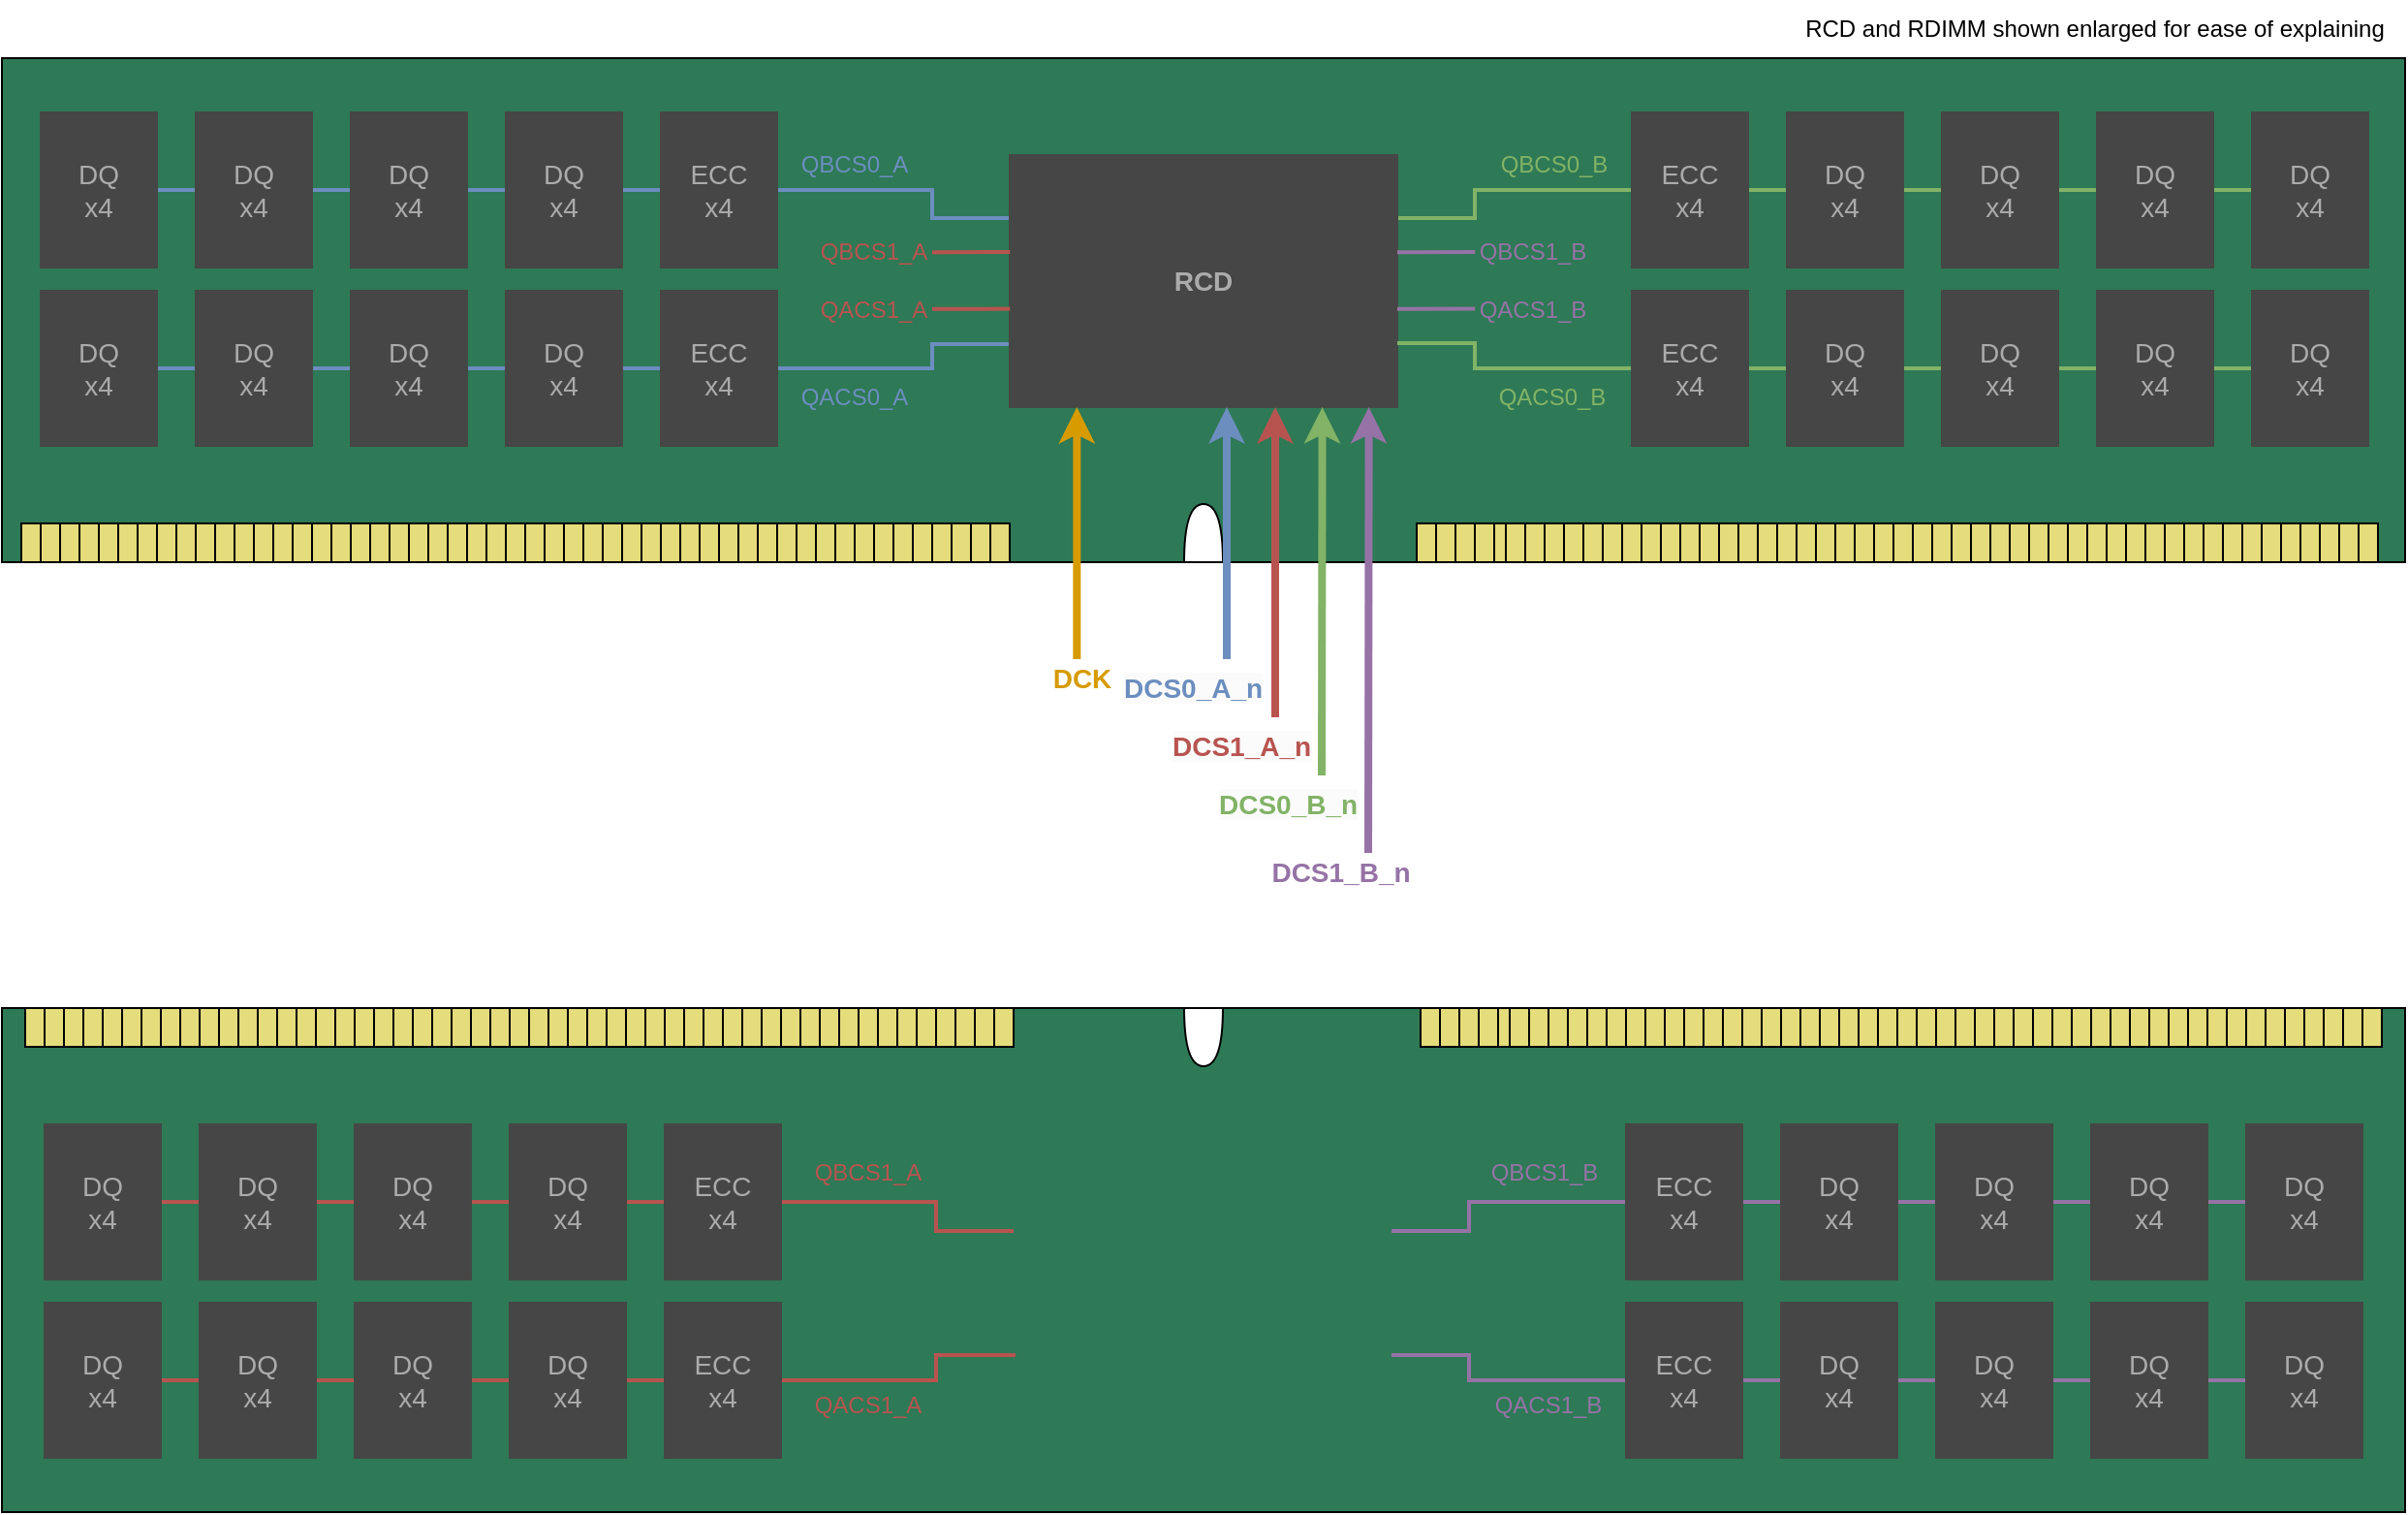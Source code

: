 <mxfile version="24.7.12">
  <diagram name="Page-1" id="C01CktOsoUlpyACtRMB-">
    <mxGraphModel dx="2159" dy="1035" grid="1" gridSize="10" guides="1" tooltips="1" connect="1" arrows="1" fold="1" page="1" pageScale="1" pageWidth="850" pageHeight="1100" math="0" shadow="0">
      <root>
        <mxCell id="0" />
        <mxCell id="1" parent="0" />
        <mxCell id="8xyQKnSqyoeRqNO3VlQX-2" value="" style="rounded=0;whiteSpace=wrap;html=1;fillColor=#2e7956;" vertex="1" parent="1">
          <mxGeometry x="-80" y="130" width="1240" height="260" as="geometry" />
        </mxCell>
        <mxCell id="8xyQKnSqyoeRqNO3VlQX-3" value="" style="rounded=0;whiteSpace=wrap;html=1;fillColor=#e5dc7b;" vertex="1" parent="1">
          <mxGeometry x="50" y="370" width="10" height="20" as="geometry" />
        </mxCell>
        <mxCell id="8xyQKnSqyoeRqNO3VlQX-4" value="" style="rounded=0;whiteSpace=wrap;html=1;fillColor=#e5dc7b;" vertex="1" parent="1">
          <mxGeometry x="60" y="370" width="10" height="20" as="geometry" />
        </mxCell>
        <mxCell id="8xyQKnSqyoeRqNO3VlQX-5" value="" style="rounded=0;whiteSpace=wrap;html=1;fillColor=#e5dc7b;" vertex="1" parent="1">
          <mxGeometry x="70" y="370" width="10" height="20" as="geometry" />
        </mxCell>
        <mxCell id="8xyQKnSqyoeRqNO3VlQX-6" value="" style="rounded=0;whiteSpace=wrap;html=1;fillColor=#e5dc7b;" vertex="1" parent="1">
          <mxGeometry x="80" y="370" width="10" height="20" as="geometry" />
        </mxCell>
        <mxCell id="8xyQKnSqyoeRqNO3VlQX-7" value="" style="rounded=0;whiteSpace=wrap;html=1;fillColor=#e5dc7b;" vertex="1" parent="1">
          <mxGeometry x="90" y="370" width="10" height="20" as="geometry" />
        </mxCell>
        <mxCell id="8xyQKnSqyoeRqNO3VlQX-8" value="" style="rounded=0;whiteSpace=wrap;html=1;fillColor=#e5dc7b;" vertex="1" parent="1">
          <mxGeometry x="100" y="370" width="10" height="20" as="geometry" />
        </mxCell>
        <mxCell id="8xyQKnSqyoeRqNO3VlQX-9" value="" style="rounded=0;whiteSpace=wrap;html=1;fillColor=#e5dc7b;" vertex="1" parent="1">
          <mxGeometry x="110" y="370" width="10" height="20" as="geometry" />
        </mxCell>
        <mxCell id="8xyQKnSqyoeRqNO3VlQX-10" value="" style="rounded=0;whiteSpace=wrap;html=1;fillColor=#e5dc7b;" vertex="1" parent="1">
          <mxGeometry x="120" y="370" width="10" height="20" as="geometry" />
        </mxCell>
        <mxCell id="8xyQKnSqyoeRqNO3VlQX-11" value="" style="rounded=0;whiteSpace=wrap;html=1;fillColor=#e5dc7b;" vertex="1" parent="1">
          <mxGeometry x="130" y="370" width="10" height="20" as="geometry" />
        </mxCell>
        <mxCell id="8xyQKnSqyoeRqNO3VlQX-12" value="" style="rounded=0;whiteSpace=wrap;html=1;fillColor=#e5dc7b;" vertex="1" parent="1">
          <mxGeometry x="140" y="370" width="10" height="20" as="geometry" />
        </mxCell>
        <mxCell id="8xyQKnSqyoeRqNO3VlQX-13" value="" style="rounded=0;whiteSpace=wrap;html=1;fillColor=#e5dc7b;" vertex="1" parent="1">
          <mxGeometry x="150" y="370" width="10" height="20" as="geometry" />
        </mxCell>
        <mxCell id="8xyQKnSqyoeRqNO3VlQX-14" value="" style="rounded=0;whiteSpace=wrap;html=1;fillColor=#e5dc7b;" vertex="1" parent="1">
          <mxGeometry x="160" y="370" width="10" height="20" as="geometry" />
        </mxCell>
        <mxCell id="8xyQKnSqyoeRqNO3VlQX-15" value="" style="rounded=0;whiteSpace=wrap;html=1;fillColor=#e5dc7b;" vertex="1" parent="1">
          <mxGeometry x="170" y="370" width="10" height="20" as="geometry" />
        </mxCell>
        <mxCell id="8xyQKnSqyoeRqNO3VlQX-16" value="" style="rounded=0;whiteSpace=wrap;html=1;fillColor=#e5dc7b;" vertex="1" parent="1">
          <mxGeometry x="180" y="370" width="10" height="20" as="geometry" />
        </mxCell>
        <mxCell id="8xyQKnSqyoeRqNO3VlQX-17" value="" style="rounded=0;whiteSpace=wrap;html=1;fillColor=#e5dc7b;" vertex="1" parent="1">
          <mxGeometry x="190" y="370" width="10" height="20" as="geometry" />
        </mxCell>
        <mxCell id="8xyQKnSqyoeRqNO3VlQX-18" value="" style="rounded=0;whiteSpace=wrap;html=1;fillColor=#e5dc7b;" vertex="1" parent="1">
          <mxGeometry x="200" y="370" width="10" height="20" as="geometry" />
        </mxCell>
        <mxCell id="8xyQKnSqyoeRqNO3VlQX-19" value="" style="rounded=0;whiteSpace=wrap;html=1;fillColor=#e5dc7b;" vertex="1" parent="1">
          <mxGeometry x="210" y="370" width="10" height="20" as="geometry" />
        </mxCell>
        <mxCell id="8xyQKnSqyoeRqNO3VlQX-20" value="" style="rounded=0;whiteSpace=wrap;html=1;fillColor=#e5dc7b;" vertex="1" parent="1">
          <mxGeometry x="220" y="370" width="10" height="20" as="geometry" />
        </mxCell>
        <mxCell id="8xyQKnSqyoeRqNO3VlQX-21" value="" style="rounded=0;whiteSpace=wrap;html=1;fillColor=#e5dc7b;" vertex="1" parent="1">
          <mxGeometry x="230" y="370" width="10" height="20" as="geometry" />
        </mxCell>
        <mxCell id="8xyQKnSqyoeRqNO3VlQX-22" value="" style="rounded=0;whiteSpace=wrap;html=1;fillColor=#e5dc7b;" vertex="1" parent="1">
          <mxGeometry x="240" y="370" width="10" height="20" as="geometry" />
        </mxCell>
        <mxCell id="8xyQKnSqyoeRqNO3VlQX-23" value="" style="rounded=0;whiteSpace=wrap;html=1;fillColor=#e5dc7b;" vertex="1" parent="1">
          <mxGeometry x="250" y="370" width="10" height="20" as="geometry" />
        </mxCell>
        <mxCell id="8xyQKnSqyoeRqNO3VlQX-24" value="" style="rounded=0;whiteSpace=wrap;html=1;fillColor=#e5dc7b;" vertex="1" parent="1">
          <mxGeometry x="260" y="370" width="10" height="20" as="geometry" />
        </mxCell>
        <mxCell id="8xyQKnSqyoeRqNO3VlQX-25" value="" style="rounded=0;whiteSpace=wrap;html=1;fillColor=#e5dc7b;" vertex="1" parent="1">
          <mxGeometry x="270" y="370" width="10" height="20" as="geometry" />
        </mxCell>
        <mxCell id="8xyQKnSqyoeRqNO3VlQX-26" value="" style="rounded=0;whiteSpace=wrap;html=1;fillColor=#e5dc7b;" vertex="1" parent="1">
          <mxGeometry x="280" y="370" width="10" height="20" as="geometry" />
        </mxCell>
        <mxCell id="8xyQKnSqyoeRqNO3VlQX-27" value="" style="rounded=0;whiteSpace=wrap;html=1;fillColor=#e5dc7b;" vertex="1" parent="1">
          <mxGeometry x="290" y="370" width="10" height="20" as="geometry" />
        </mxCell>
        <mxCell id="8xyQKnSqyoeRqNO3VlQX-28" value="" style="rounded=0;whiteSpace=wrap;html=1;fillColor=#e5dc7b;" vertex="1" parent="1">
          <mxGeometry x="300" y="370" width="10" height="20" as="geometry" />
        </mxCell>
        <mxCell id="8xyQKnSqyoeRqNO3VlQX-29" value="" style="rounded=0;whiteSpace=wrap;html=1;fillColor=#e5dc7b;" vertex="1" parent="1">
          <mxGeometry x="310" y="370" width="10" height="20" as="geometry" />
        </mxCell>
        <mxCell id="8xyQKnSqyoeRqNO3VlQX-30" value="" style="rounded=0;whiteSpace=wrap;html=1;fillColor=#e5dc7b;" vertex="1" parent="1">
          <mxGeometry x="320" y="370" width="10" height="20" as="geometry" />
        </mxCell>
        <mxCell id="8xyQKnSqyoeRqNO3VlQX-31" value="" style="rounded=0;whiteSpace=wrap;html=1;fillColor=#e5dc7b;" vertex="1" parent="1">
          <mxGeometry x="330" y="370" width="10" height="20" as="geometry" />
        </mxCell>
        <mxCell id="8xyQKnSqyoeRqNO3VlQX-32" value="" style="rounded=0;whiteSpace=wrap;html=1;fillColor=#e5dc7b;" vertex="1" parent="1">
          <mxGeometry x="340" y="370" width="10" height="20" as="geometry" />
        </mxCell>
        <mxCell id="8xyQKnSqyoeRqNO3VlQX-33" value="" style="rounded=0;whiteSpace=wrap;html=1;fillColor=#e5dc7b;" vertex="1" parent="1">
          <mxGeometry x="350" y="370" width="10" height="20" as="geometry" />
        </mxCell>
        <mxCell id="8xyQKnSqyoeRqNO3VlQX-34" value="" style="rounded=0;whiteSpace=wrap;html=1;fillColor=#e5dc7b;" vertex="1" parent="1">
          <mxGeometry x="360" y="370" width="10" height="20" as="geometry" />
        </mxCell>
        <mxCell id="8xyQKnSqyoeRqNO3VlQX-35" value="" style="rounded=0;whiteSpace=wrap;html=1;fillColor=#e5dc7b;" vertex="1" parent="1">
          <mxGeometry x="370" y="370" width="10" height="20" as="geometry" />
        </mxCell>
        <mxCell id="8xyQKnSqyoeRqNO3VlQX-36" value="" style="rounded=0;whiteSpace=wrap;html=1;fillColor=#e5dc7b;" vertex="1" parent="1">
          <mxGeometry x="380" y="370" width="10" height="20" as="geometry" />
        </mxCell>
        <mxCell id="8xyQKnSqyoeRqNO3VlQX-37" value="" style="rounded=0;whiteSpace=wrap;html=1;fillColor=#e5dc7b;" vertex="1" parent="1">
          <mxGeometry x="390" y="370" width="10" height="20" as="geometry" />
        </mxCell>
        <mxCell id="8xyQKnSqyoeRqNO3VlQX-38" value="" style="rounded=0;whiteSpace=wrap;html=1;fillColor=#e5dc7b;" vertex="1" parent="1">
          <mxGeometry x="400" y="370" width="10" height="20" as="geometry" />
        </mxCell>
        <mxCell id="8xyQKnSqyoeRqNO3VlQX-39" value="" style="rounded=0;whiteSpace=wrap;html=1;fillColor=#e5dc7b;" vertex="1" parent="1">
          <mxGeometry x="410" y="370" width="10" height="20" as="geometry" />
        </mxCell>
        <mxCell id="8xyQKnSqyoeRqNO3VlQX-40" value="" style="rounded=0;whiteSpace=wrap;html=1;fillColor=#e5dc7b;" vertex="1" parent="1">
          <mxGeometry x="420" y="370" width="10" height="20" as="geometry" />
        </mxCell>
        <mxCell id="8xyQKnSqyoeRqNO3VlQX-41" value="" style="rounded=0;whiteSpace=wrap;html=1;fillColor=#e5dc7b;" vertex="1" parent="1">
          <mxGeometry x="650" y="370" width="10" height="20" as="geometry" />
        </mxCell>
        <mxCell id="8xyQKnSqyoeRqNO3VlQX-42" value="" style="rounded=0;whiteSpace=wrap;html=1;fillColor=#e5dc7b;" vertex="1" parent="1">
          <mxGeometry x="666" y="370" width="10" height="20" as="geometry" />
        </mxCell>
        <mxCell id="8xyQKnSqyoeRqNO3VlQX-43" value="" style="rounded=0;whiteSpace=wrap;html=1;fillColor=#e5dc7b;" vertex="1" parent="1">
          <mxGeometry x="676" y="370" width="10" height="20" as="geometry" />
        </mxCell>
        <mxCell id="8xyQKnSqyoeRqNO3VlQX-44" value="" style="rounded=0;whiteSpace=wrap;html=1;fillColor=#e5dc7b;" vertex="1" parent="1">
          <mxGeometry x="686" y="370" width="10" height="20" as="geometry" />
        </mxCell>
        <mxCell id="8xyQKnSqyoeRqNO3VlQX-45" value="" style="rounded=0;whiteSpace=wrap;html=1;fillColor=#e5dc7b;" vertex="1" parent="1">
          <mxGeometry x="696" y="370" width="10" height="20" as="geometry" />
        </mxCell>
        <mxCell id="8xyQKnSqyoeRqNO3VlQX-46" value="" style="rounded=0;whiteSpace=wrap;html=1;fillColor=#e5dc7b;" vertex="1" parent="1">
          <mxGeometry x="706" y="370" width="10" height="20" as="geometry" />
        </mxCell>
        <mxCell id="8xyQKnSqyoeRqNO3VlQX-47" value="" style="rounded=0;whiteSpace=wrap;html=1;fillColor=#e5dc7b;" vertex="1" parent="1">
          <mxGeometry x="716" y="370" width="10" height="20" as="geometry" />
        </mxCell>
        <mxCell id="8xyQKnSqyoeRqNO3VlQX-48" value="" style="rounded=0;whiteSpace=wrap;html=1;fillColor=#e5dc7b;" vertex="1" parent="1">
          <mxGeometry x="726" y="370" width="10" height="20" as="geometry" />
        </mxCell>
        <mxCell id="8xyQKnSqyoeRqNO3VlQX-49" value="" style="rounded=0;whiteSpace=wrap;html=1;fillColor=#e5dc7b;" vertex="1" parent="1">
          <mxGeometry x="736" y="370" width="10" height="20" as="geometry" />
        </mxCell>
        <mxCell id="8xyQKnSqyoeRqNO3VlQX-50" value="" style="rounded=0;whiteSpace=wrap;html=1;fillColor=#e5dc7b;" vertex="1" parent="1">
          <mxGeometry x="746" y="370" width="10" height="20" as="geometry" />
        </mxCell>
        <mxCell id="8xyQKnSqyoeRqNO3VlQX-51" value="" style="rounded=0;whiteSpace=wrap;html=1;fillColor=#e5dc7b;" vertex="1" parent="1">
          <mxGeometry x="756" y="370" width="10" height="20" as="geometry" />
        </mxCell>
        <mxCell id="8xyQKnSqyoeRqNO3VlQX-52" value="" style="rounded=0;whiteSpace=wrap;html=1;fillColor=#e5dc7b;" vertex="1" parent="1">
          <mxGeometry x="766" y="370" width="10" height="20" as="geometry" />
        </mxCell>
        <mxCell id="8xyQKnSqyoeRqNO3VlQX-53" value="" style="rounded=0;whiteSpace=wrap;html=1;fillColor=#e5dc7b;" vertex="1" parent="1">
          <mxGeometry x="776" y="370" width="10" height="20" as="geometry" />
        </mxCell>
        <mxCell id="8xyQKnSqyoeRqNO3VlQX-54" value="" style="rounded=0;whiteSpace=wrap;html=1;fillColor=#e5dc7b;" vertex="1" parent="1">
          <mxGeometry x="786" y="370" width="10" height="20" as="geometry" />
        </mxCell>
        <mxCell id="8xyQKnSqyoeRqNO3VlQX-55" value="" style="rounded=0;whiteSpace=wrap;html=1;fillColor=#e5dc7b;" vertex="1" parent="1">
          <mxGeometry x="796" y="370" width="10" height="20" as="geometry" />
        </mxCell>
        <mxCell id="8xyQKnSqyoeRqNO3VlQX-56" value="" style="rounded=0;whiteSpace=wrap;html=1;fillColor=#e5dc7b;" vertex="1" parent="1">
          <mxGeometry x="806" y="370" width="10" height="20" as="geometry" />
        </mxCell>
        <mxCell id="8xyQKnSqyoeRqNO3VlQX-57" value="" style="rounded=0;whiteSpace=wrap;html=1;fillColor=#e5dc7b;" vertex="1" parent="1">
          <mxGeometry x="816" y="370" width="10" height="20" as="geometry" />
        </mxCell>
        <mxCell id="8xyQKnSqyoeRqNO3VlQX-58" value="" style="rounded=0;whiteSpace=wrap;html=1;fillColor=#e5dc7b;" vertex="1" parent="1">
          <mxGeometry x="826" y="370" width="10" height="20" as="geometry" />
        </mxCell>
        <mxCell id="8xyQKnSqyoeRqNO3VlQX-59" value="" style="rounded=0;whiteSpace=wrap;html=1;fillColor=#e5dc7b;" vertex="1" parent="1">
          <mxGeometry x="836" y="370" width="10" height="20" as="geometry" />
        </mxCell>
        <mxCell id="8xyQKnSqyoeRqNO3VlQX-60" value="" style="rounded=0;whiteSpace=wrap;html=1;fillColor=#e5dc7b;" vertex="1" parent="1">
          <mxGeometry x="846" y="370" width="10" height="20" as="geometry" />
        </mxCell>
        <mxCell id="8xyQKnSqyoeRqNO3VlQX-61" value="" style="rounded=0;whiteSpace=wrap;html=1;fillColor=#e5dc7b;" vertex="1" parent="1">
          <mxGeometry x="856" y="370" width="10" height="20" as="geometry" />
        </mxCell>
        <mxCell id="8xyQKnSqyoeRqNO3VlQX-62" value="" style="rounded=0;whiteSpace=wrap;html=1;fillColor=#e5dc7b;" vertex="1" parent="1">
          <mxGeometry x="866" y="370" width="10" height="20" as="geometry" />
        </mxCell>
        <mxCell id="8xyQKnSqyoeRqNO3VlQX-63" value="" style="rounded=0;whiteSpace=wrap;html=1;fillColor=#e5dc7b;" vertex="1" parent="1">
          <mxGeometry x="876" y="370" width="10" height="20" as="geometry" />
        </mxCell>
        <mxCell id="8xyQKnSqyoeRqNO3VlQX-64" value="" style="rounded=0;whiteSpace=wrap;html=1;fillColor=#e5dc7b;" vertex="1" parent="1">
          <mxGeometry x="886" y="370" width="10" height="20" as="geometry" />
        </mxCell>
        <mxCell id="8xyQKnSqyoeRqNO3VlQX-65" value="" style="rounded=0;whiteSpace=wrap;html=1;fillColor=#e5dc7b;" vertex="1" parent="1">
          <mxGeometry x="896" y="370" width="10" height="20" as="geometry" />
        </mxCell>
        <mxCell id="8xyQKnSqyoeRqNO3VlQX-66" value="" style="rounded=0;whiteSpace=wrap;html=1;fillColor=#e5dc7b;" vertex="1" parent="1">
          <mxGeometry x="906" y="370" width="10" height="20" as="geometry" />
        </mxCell>
        <mxCell id="8xyQKnSqyoeRqNO3VlQX-67" value="" style="rounded=0;whiteSpace=wrap;html=1;fillColor=#e5dc7b;" vertex="1" parent="1">
          <mxGeometry x="916" y="370" width="10" height="20" as="geometry" />
        </mxCell>
        <mxCell id="8xyQKnSqyoeRqNO3VlQX-68" value="" style="rounded=0;whiteSpace=wrap;html=1;fillColor=#e5dc7b;" vertex="1" parent="1">
          <mxGeometry x="926" y="370" width="10" height="20" as="geometry" />
        </mxCell>
        <mxCell id="8xyQKnSqyoeRqNO3VlQX-69" value="" style="rounded=0;whiteSpace=wrap;html=1;fillColor=#e5dc7b;" vertex="1" parent="1">
          <mxGeometry x="936" y="370" width="10" height="20" as="geometry" />
        </mxCell>
        <mxCell id="8xyQKnSqyoeRqNO3VlQX-70" value="" style="rounded=0;whiteSpace=wrap;html=1;fillColor=#e5dc7b;" vertex="1" parent="1">
          <mxGeometry x="946" y="370" width="10" height="20" as="geometry" />
        </mxCell>
        <mxCell id="8xyQKnSqyoeRqNO3VlQX-71" value="" style="rounded=0;whiteSpace=wrap;html=1;fillColor=#e5dc7b;" vertex="1" parent="1">
          <mxGeometry x="956" y="370" width="10" height="20" as="geometry" />
        </mxCell>
        <mxCell id="8xyQKnSqyoeRqNO3VlQX-72" value="" style="rounded=0;whiteSpace=wrap;html=1;fillColor=#e5dc7b;" vertex="1" parent="1">
          <mxGeometry x="966" y="370" width="10" height="20" as="geometry" />
        </mxCell>
        <mxCell id="8xyQKnSqyoeRqNO3VlQX-73" value="" style="rounded=0;whiteSpace=wrap;html=1;fillColor=#e5dc7b;" vertex="1" parent="1">
          <mxGeometry x="976" y="370" width="10" height="20" as="geometry" />
        </mxCell>
        <mxCell id="8xyQKnSqyoeRqNO3VlQX-74" value="" style="rounded=0;whiteSpace=wrap;html=1;fillColor=#e5dc7b;" vertex="1" parent="1">
          <mxGeometry x="986" y="370" width="10" height="20" as="geometry" />
        </mxCell>
        <mxCell id="8xyQKnSqyoeRqNO3VlQX-75" value="" style="rounded=0;whiteSpace=wrap;html=1;fillColor=#e5dc7b;" vertex="1" parent="1">
          <mxGeometry x="996" y="370" width="10" height="20" as="geometry" />
        </mxCell>
        <mxCell id="8xyQKnSqyoeRqNO3VlQX-76" value="" style="rounded=0;whiteSpace=wrap;html=1;fillColor=#e5dc7b;" vertex="1" parent="1">
          <mxGeometry x="1006" y="370" width="10" height="20" as="geometry" />
        </mxCell>
        <mxCell id="8xyQKnSqyoeRqNO3VlQX-77" value="" style="rounded=0;whiteSpace=wrap;html=1;fillColor=#e5dc7b;" vertex="1" parent="1">
          <mxGeometry x="1016" y="370" width="10" height="20" as="geometry" />
        </mxCell>
        <mxCell id="8xyQKnSqyoeRqNO3VlQX-78" value="" style="rounded=0;whiteSpace=wrap;html=1;fillColor=#e5dc7b;" vertex="1" parent="1">
          <mxGeometry x="1026" y="370" width="10" height="20" as="geometry" />
        </mxCell>
        <mxCell id="8xyQKnSqyoeRqNO3VlQX-79" value="" style="rounded=0;whiteSpace=wrap;html=1;fillColor=#e5dc7b;" vertex="1" parent="1">
          <mxGeometry x="1036" y="370" width="10" height="20" as="geometry" />
        </mxCell>
        <mxCell id="8xyQKnSqyoeRqNO3VlQX-80" value="" style="shape=or;whiteSpace=wrap;html=1;direction=north;" vertex="1" parent="1">
          <mxGeometry x="530" y="360" width="20" height="30" as="geometry" />
        </mxCell>
        <mxCell id="8xyQKnSqyoeRqNO3VlQX-81" value="" style="rounded=0;whiteSpace=wrap;html=1;fillColor=#e5dc7b;" vertex="1" parent="1">
          <mxGeometry x="660" y="370" width="10" height="20" as="geometry" />
        </mxCell>
        <mxCell id="8xyQKnSqyoeRqNO3VlQX-82" value="" style="rounded=0;whiteSpace=wrap;html=1;fillColor=#e5dc7b;" vertex="1" parent="1">
          <mxGeometry x="670" y="370" width="10" height="20" as="geometry" />
        </mxCell>
        <mxCell id="8xyQKnSqyoeRqNO3VlQX-83" value="" style="rounded=0;whiteSpace=wrap;html=1;fillColor=#e5dc7b;" vertex="1" parent="1">
          <mxGeometry x="680" y="370" width="10" height="20" as="geometry" />
        </mxCell>
        <mxCell id="8xyQKnSqyoeRqNO3VlQX-84" value="" style="rounded=0;whiteSpace=wrap;html=1;fillColor=#e5dc7b;" vertex="1" parent="1">
          <mxGeometry x="430" y="370" width="10" height="20" as="geometry" />
        </mxCell>
        <mxCell id="8xyQKnSqyoeRqNO3VlQX-345" style="edgeStyle=orthogonalEdgeStyle;rounded=0;orthogonalLoop=1;jettySize=auto;html=1;exitX=0.25;exitY=1;exitDx=0;exitDy=0;entryX=1;entryY=0.5;entryDx=0;entryDy=0;strokeWidth=2;strokeColor=#6c8ebf;endArrow=none;endFill=0;fillColor=#dae8fc;" edge="1" parent="1" source="8xyQKnSqyoeRqNO3VlQX-86" target="8xyQKnSqyoeRqNO3VlQX-106">
          <mxGeometry relative="1" as="geometry">
            <Array as="points">
              <mxPoint x="400" y="213" />
              <mxPoint x="400" y="198" />
            </Array>
          </mxGeometry>
        </mxCell>
        <mxCell id="8xyQKnSqyoeRqNO3VlQX-346" style="edgeStyle=orthogonalEdgeStyle;rounded=0;orthogonalLoop=1;jettySize=auto;html=1;exitX=0.75;exitY=1;exitDx=0;exitDy=0;strokeWidth=2;strokeColor=#6c8ebf;endArrow=none;endFill=0;fillColor=#dae8fc;" edge="1" parent="1" source="8xyQKnSqyoeRqNO3VlQX-86" target="8xyQKnSqyoeRqNO3VlQX-96">
          <mxGeometry relative="1" as="geometry">
            <Array as="points">
              <mxPoint x="400" y="277" />
              <mxPoint x="400" y="290" />
            </Array>
          </mxGeometry>
        </mxCell>
        <mxCell id="8xyQKnSqyoeRqNO3VlQX-350" style="edgeStyle=orthogonalEdgeStyle;rounded=0;orthogonalLoop=1;jettySize=auto;html=1;exitX=0.25;exitY=0;exitDx=0;exitDy=0;strokeWidth=2;strokeColor=#82b366;endArrow=none;endFill=0;fillColor=#d5e8d4;" edge="1" parent="1" source="8xyQKnSqyoeRqNO3VlQX-86" target="8xyQKnSqyoeRqNO3VlQX-115">
          <mxGeometry relative="1" as="geometry">
            <Array as="points">
              <mxPoint x="680" y="213" />
              <mxPoint x="680" y="198" />
            </Array>
          </mxGeometry>
        </mxCell>
        <mxCell id="8xyQKnSqyoeRqNO3VlQX-86" value="&lt;font style=&quot;font-size: 14px;&quot; color=&quot;#ababab&quot;&gt;&lt;b&gt;RCD&lt;/b&gt;&lt;/font&gt;" style="rounded=0;whiteSpace=wrap;html=1;strokeColor=#454744;fillColor=#464646;direction=south;" vertex="1" parent="1">
          <mxGeometry x="440" y="180" width="200" height="130" as="geometry" />
        </mxCell>
        <mxCell id="8xyQKnSqyoeRqNO3VlQX-94" value="" style="endArrow=classic;html=1;rounded=0;strokeWidth=4;fillColor=#ffe6cc;strokeColor=#d79b00;" edge="1" parent="1">
          <mxGeometry width="50" height="50" relative="1" as="geometry">
            <mxPoint x="474.66" y="440" as="sourcePoint" />
            <mxPoint x="474.66" y="310" as="targetPoint" />
          </mxGeometry>
        </mxCell>
        <mxCell id="8xyQKnSqyoeRqNO3VlQX-95" value="" style="endArrow=classic;html=1;rounded=0;strokeWidth=4;fillColor=#dae8fc;strokeColor=#6c8ebf;" edge="1" parent="1">
          <mxGeometry width="50" height="50" relative="1" as="geometry">
            <mxPoint x="552" y="440" as="sourcePoint" />
            <mxPoint x="552" y="310" as="targetPoint" />
          </mxGeometry>
        </mxCell>
        <mxCell id="8xyQKnSqyoeRqNO3VlQX-96" value="&lt;font style=&quot;font-size: 14px;&quot; color=&quot;#ababab&quot;&gt;DQ&lt;/font&gt;&lt;div style=&quot;font-size: 14px;&quot;&gt;&lt;font color=&quot;#ababab&quot;&gt;x4&lt;/font&gt;&lt;/div&gt;" style="rounded=0;whiteSpace=wrap;html=1;strokeColor=#454744;fillColor=#464646;" vertex="1" parent="1">
          <mxGeometry x="-60" y="250" width="60" height="80" as="geometry" />
        </mxCell>
        <mxCell id="8xyQKnSqyoeRqNO3VlQX-97" value="&lt;font style=&quot;font-size: 14px;&quot; color=&quot;#ababab&quot;&gt;DQ&lt;/font&gt;&lt;div style=&quot;font-size: 14px;&quot;&gt;&lt;font color=&quot;#ababab&quot;&gt;x4&lt;/font&gt;&lt;/div&gt;" style="rounded=0;whiteSpace=wrap;html=1;strokeColor=#454744;fillColor=#464646;" vertex="1" parent="1">
          <mxGeometry x="20" y="250" width="60" height="80" as="geometry" />
        </mxCell>
        <mxCell id="8xyQKnSqyoeRqNO3VlQX-98" value="&lt;font style=&quot;font-size: 14px;&quot; color=&quot;#ababab&quot;&gt;DQ&lt;/font&gt;&lt;div style=&quot;font-size: 14px;&quot;&gt;&lt;font color=&quot;#ababab&quot;&gt;x4&lt;/font&gt;&lt;/div&gt;" style="rounded=0;whiteSpace=wrap;html=1;strokeColor=#454744;fillColor=#464646;" vertex="1" parent="1">
          <mxGeometry x="100" y="250" width="60" height="80" as="geometry" />
        </mxCell>
        <mxCell id="8xyQKnSqyoeRqNO3VlQX-99" value="&lt;font style=&quot;font-size: 14px;&quot; color=&quot;#ababab&quot;&gt;DQ&lt;/font&gt;&lt;div style=&quot;font-size: 14px;&quot;&gt;&lt;font color=&quot;#ababab&quot;&gt;x4&lt;/font&gt;&lt;/div&gt;" style="rounded=0;whiteSpace=wrap;html=1;strokeColor=#454744;fillColor=#464646;" vertex="1" parent="1">
          <mxGeometry x="180" y="250" width="60" height="80" as="geometry" />
        </mxCell>
        <mxCell id="8xyQKnSqyoeRqNO3VlQX-100" value="&lt;font style=&quot;font-size: 14px;&quot; color=&quot;#ababab&quot;&gt;ECC&lt;/font&gt;&lt;div style=&quot;font-size: 14px;&quot;&gt;&lt;font color=&quot;#ababab&quot;&gt;x4&lt;/font&gt;&lt;/div&gt;" style="rounded=0;whiteSpace=wrap;html=1;strokeColor=#454744;fillColor=#464646;" vertex="1" parent="1">
          <mxGeometry x="260" y="250" width="60" height="80" as="geometry" />
        </mxCell>
        <mxCell id="8xyQKnSqyoeRqNO3VlQX-106" value="&lt;font color=&quot;#ababab&quot; style=&quot;font-size: 14px;&quot;&gt;DQ&lt;/font&gt;&lt;div style=&quot;font-size: 14px;&quot;&gt;&lt;font color=&quot;#ababab&quot; style=&quot;font-size: 14px;&quot;&gt;x4&lt;/font&gt;&lt;/div&gt;" style="rounded=0;whiteSpace=wrap;html=1;strokeColor=#454744;fillColor=#464646;" vertex="1" parent="1">
          <mxGeometry x="-60" y="158" width="60" height="80" as="geometry" />
        </mxCell>
        <mxCell id="8xyQKnSqyoeRqNO3VlQX-107" value="&lt;font style=&quot;font-size: 14px;&quot; color=&quot;#ababab&quot;&gt;DQ&lt;/font&gt;&lt;div style=&quot;font-size: 14px;&quot;&gt;&lt;font color=&quot;#ababab&quot;&gt;x4&lt;/font&gt;&lt;/div&gt;" style="rounded=0;whiteSpace=wrap;html=1;strokeColor=#454744;fillColor=#464646;" vertex="1" parent="1">
          <mxGeometry x="20" y="158" width="60" height="80" as="geometry" />
        </mxCell>
        <mxCell id="8xyQKnSqyoeRqNO3VlQX-108" value="&lt;font style=&quot;font-size: 14px;&quot; color=&quot;#ababab&quot;&gt;DQ&lt;/font&gt;&lt;div style=&quot;font-size: 14px;&quot;&gt;&lt;font color=&quot;#ababab&quot;&gt;x4&lt;/font&gt;&lt;/div&gt;" style="rounded=0;whiteSpace=wrap;html=1;strokeColor=#454744;fillColor=#464646;" vertex="1" parent="1">
          <mxGeometry x="100" y="158" width="60" height="80" as="geometry" />
        </mxCell>
        <mxCell id="8xyQKnSqyoeRqNO3VlQX-109" value="&lt;font style=&quot;font-size: 14px;&quot; color=&quot;#ababab&quot;&gt;DQ&lt;/font&gt;&lt;div style=&quot;font-size: 14px;&quot;&gt;&lt;font color=&quot;#ababab&quot;&gt;x4&lt;/font&gt;&lt;/div&gt;" style="rounded=0;whiteSpace=wrap;html=1;strokeColor=#454744;fillColor=#464646;" vertex="1" parent="1">
          <mxGeometry x="180" y="158" width="60" height="80" as="geometry" />
        </mxCell>
        <mxCell id="8xyQKnSqyoeRqNO3VlQX-110" value="&lt;font style=&quot;font-size: 14px;&quot; color=&quot;#ababab&quot;&gt;ECC&lt;/font&gt;&lt;div style=&quot;font-size: 14px;&quot;&gt;&lt;font color=&quot;#ababab&quot;&gt;x4&lt;/font&gt;&lt;/div&gt;" style="rounded=0;whiteSpace=wrap;html=1;strokeColor=#454744;fillColor=#464646;" vertex="1" parent="1">
          <mxGeometry x="260" y="158" width="60" height="80" as="geometry" />
        </mxCell>
        <mxCell id="8xyQKnSqyoeRqNO3VlQX-111" value="&lt;font style=&quot;font-size: 14px;&quot; color=&quot;#ababab&quot;&gt;ECC&lt;/font&gt;&lt;div style=&quot;font-size: 14px;&quot;&gt;&lt;font color=&quot;#ababab&quot;&gt;x4&lt;/font&gt;&lt;/div&gt;" style="rounded=0;whiteSpace=wrap;html=1;strokeColor=#454744;fillColor=#464646;" vertex="1" parent="1">
          <mxGeometry x="761" y="158" width="60" height="80" as="geometry" />
        </mxCell>
        <mxCell id="8xyQKnSqyoeRqNO3VlQX-112" value="&lt;font style=&quot;font-size: 14px;&quot; color=&quot;#ababab&quot;&gt;DQ&lt;/font&gt;&lt;div style=&quot;font-size: 14px;&quot;&gt;&lt;font color=&quot;#ababab&quot;&gt;x4&lt;/font&gt;&lt;/div&gt;" style="rounded=0;whiteSpace=wrap;html=1;strokeColor=#454744;fillColor=#464646;" vertex="1" parent="1">
          <mxGeometry x="841" y="158" width="60" height="80" as="geometry" />
        </mxCell>
        <mxCell id="8xyQKnSqyoeRqNO3VlQX-113" value="&lt;font style=&quot;font-size: 14px;&quot; color=&quot;#ababab&quot;&gt;DQ&lt;/font&gt;&lt;div style=&quot;font-size: 14px;&quot;&gt;&lt;font color=&quot;#ababab&quot;&gt;x4&lt;/font&gt;&lt;/div&gt;" style="rounded=0;whiteSpace=wrap;html=1;strokeColor=#454744;fillColor=#464646;" vertex="1" parent="1">
          <mxGeometry x="921" y="158" width="60" height="80" as="geometry" />
        </mxCell>
        <mxCell id="8xyQKnSqyoeRqNO3VlQX-114" value="&lt;font style=&quot;font-size: 14px;&quot; color=&quot;#ababab&quot;&gt;DQ&lt;/font&gt;&lt;div style=&quot;font-size: 14px;&quot;&gt;&lt;font color=&quot;#ababab&quot;&gt;x4&lt;/font&gt;&lt;/div&gt;" style="rounded=0;whiteSpace=wrap;html=1;strokeColor=#454744;fillColor=#464646;" vertex="1" parent="1">
          <mxGeometry x="1001" y="158" width="60" height="80" as="geometry" />
        </mxCell>
        <mxCell id="8xyQKnSqyoeRqNO3VlQX-115" value="&lt;font style=&quot;font-size: 14px;&quot; color=&quot;#ababab&quot;&gt;DQ&lt;/font&gt;&lt;div style=&quot;font-size: 14px;&quot;&gt;&lt;font color=&quot;#ababab&quot;&gt;x4&lt;/font&gt;&lt;/div&gt;" style="rounded=0;whiteSpace=wrap;html=1;strokeColor=#454744;fillColor=#464646;" vertex="1" parent="1">
          <mxGeometry x="1081" y="158" width="60" height="80" as="geometry" />
        </mxCell>
        <mxCell id="8xyQKnSqyoeRqNO3VlQX-116" value="DCK" style="text;html=1;align=center;verticalAlign=middle;whiteSpace=wrap;rounded=0;fontColor=#d79b00;fontStyle=1;fontSize=14;" vertex="1" parent="1">
          <mxGeometry x="460" y="440" width="35" height="20" as="geometry" />
        </mxCell>
        <mxCell id="8xyQKnSqyoeRqNO3VlQX-117" value="" style="endArrow=classic;html=1;rounded=0;exitX=1;exitY=1;exitDx=0;exitDy=0;strokeWidth=4;fillColor=#f8cecc;strokeColor=#b85450;" edge="1" parent="1">
          <mxGeometry width="50" height="50" relative="1" as="geometry">
            <mxPoint x="577" y="470" as="sourcePoint" />
            <mxPoint x="577" y="310" as="targetPoint" />
          </mxGeometry>
        </mxCell>
        <mxCell id="8xyQKnSqyoeRqNO3VlQX-118" value="" style="endArrow=classic;html=1;rounded=0;strokeWidth=4;fillColor=#d5e8d4;strokeColor=#82b366;" edge="1" parent="1">
          <mxGeometry width="50" height="50" relative="1" as="geometry">
            <mxPoint x="601" y="500" as="sourcePoint" />
            <mxPoint x="601.31" y="310" as="targetPoint" />
          </mxGeometry>
        </mxCell>
        <mxCell id="8xyQKnSqyoeRqNO3VlQX-119" value="" style="endArrow=classic;html=1;rounded=0;strokeWidth=4;fillColor=#e1d5e7;strokeColor=#9673a6;" edge="1" parent="1">
          <mxGeometry width="50" height="50" relative="1" as="geometry">
            <mxPoint x="625" y="540" as="sourcePoint" />
            <mxPoint x="625.31" y="310" as="targetPoint" />
          </mxGeometry>
        </mxCell>
        <mxCell id="8xyQKnSqyoeRqNO3VlQX-122" value="&lt;div&gt;&lt;span style=&quot;background-color: initial;&quot;&gt;DCS1_B_n&lt;/span&gt;&lt;br&gt;&lt;/div&gt;" style="text;html=1;align=center;verticalAlign=middle;whiteSpace=wrap;rounded=0;fontColor=#9673a6;fontStyle=1;fontSize=14;" vertex="1" parent="1">
          <mxGeometry x="566" y="540" width="90" height="20" as="geometry" />
        </mxCell>
        <mxCell id="8xyQKnSqyoeRqNO3VlQX-128" value="RCD and RDIMM shown enlarged for ease of explaining" style="text;html=1;align=center;verticalAlign=middle;whiteSpace=wrap;rounded=0;" vertex="1" parent="1">
          <mxGeometry x="840" y="100" width="320" height="30" as="geometry" />
        </mxCell>
        <mxCell id="8xyQKnSqyoeRqNO3VlQX-312" value="" style="rounded=0;whiteSpace=wrap;html=1;fillColor=#e5dc7b;" vertex="1" parent="1">
          <mxGeometry x="-70" y="370" width="10" height="20" as="geometry" />
        </mxCell>
        <mxCell id="8xyQKnSqyoeRqNO3VlQX-313" value="" style="rounded=0;whiteSpace=wrap;html=1;fillColor=#e5dc7b;" vertex="1" parent="1">
          <mxGeometry x="-60" y="370" width="10" height="20" as="geometry" />
        </mxCell>
        <mxCell id="8xyQKnSqyoeRqNO3VlQX-314" value="" style="rounded=0;whiteSpace=wrap;html=1;fillColor=#e5dc7b;" vertex="1" parent="1">
          <mxGeometry x="-50" y="370" width="10" height="20" as="geometry" />
        </mxCell>
        <mxCell id="8xyQKnSqyoeRqNO3VlQX-315" value="" style="rounded=0;whiteSpace=wrap;html=1;fillColor=#e5dc7b;" vertex="1" parent="1">
          <mxGeometry x="-40" y="370" width="10" height="20" as="geometry" />
        </mxCell>
        <mxCell id="8xyQKnSqyoeRqNO3VlQX-316" value="" style="rounded=0;whiteSpace=wrap;html=1;fillColor=#e5dc7b;" vertex="1" parent="1">
          <mxGeometry x="-30" y="370" width="10" height="20" as="geometry" />
        </mxCell>
        <mxCell id="8xyQKnSqyoeRqNO3VlQX-317" value="" style="rounded=0;whiteSpace=wrap;html=1;fillColor=#e5dc7b;" vertex="1" parent="1">
          <mxGeometry x="-20" y="370" width="10" height="20" as="geometry" />
        </mxCell>
        <mxCell id="8xyQKnSqyoeRqNO3VlQX-318" value="" style="rounded=0;whiteSpace=wrap;html=1;fillColor=#e5dc7b;" vertex="1" parent="1">
          <mxGeometry x="-10" y="370" width="10" height="20" as="geometry" />
        </mxCell>
        <mxCell id="8xyQKnSqyoeRqNO3VlQX-319" value="" style="rounded=0;whiteSpace=wrap;html=1;fillColor=#e5dc7b;" vertex="1" parent="1">
          <mxGeometry y="370" width="10" height="20" as="geometry" />
        </mxCell>
        <mxCell id="8xyQKnSqyoeRqNO3VlQX-320" value="" style="rounded=0;whiteSpace=wrap;html=1;fillColor=#e5dc7b;" vertex="1" parent="1">
          <mxGeometry x="10" y="370" width="10" height="20" as="geometry" />
        </mxCell>
        <mxCell id="8xyQKnSqyoeRqNO3VlQX-321" value="" style="rounded=0;whiteSpace=wrap;html=1;fillColor=#e5dc7b;" vertex="1" parent="1">
          <mxGeometry x="20" y="370" width="10" height="20" as="geometry" />
        </mxCell>
        <mxCell id="8xyQKnSqyoeRqNO3VlQX-322" value="" style="rounded=0;whiteSpace=wrap;html=1;fillColor=#e5dc7b;" vertex="1" parent="1">
          <mxGeometry x="30" y="370" width="10" height="20" as="geometry" />
        </mxCell>
        <mxCell id="8xyQKnSqyoeRqNO3VlQX-323" value="" style="rounded=0;whiteSpace=wrap;html=1;fillColor=#e5dc7b;" vertex="1" parent="1">
          <mxGeometry x="40" y="370" width="10" height="20" as="geometry" />
        </mxCell>
        <mxCell id="8xyQKnSqyoeRqNO3VlQX-324" value="" style="rounded=0;whiteSpace=wrap;html=1;fillColor=#e5dc7b;" vertex="1" parent="1">
          <mxGeometry x="1046" y="370" width="10" height="20" as="geometry" />
        </mxCell>
        <mxCell id="8xyQKnSqyoeRqNO3VlQX-325" value="" style="rounded=0;whiteSpace=wrap;html=1;fillColor=#e5dc7b;" vertex="1" parent="1">
          <mxGeometry x="1056" y="370" width="10" height="20" as="geometry" />
        </mxCell>
        <mxCell id="8xyQKnSqyoeRqNO3VlQX-326" value="" style="rounded=0;whiteSpace=wrap;html=1;fillColor=#e5dc7b;" vertex="1" parent="1">
          <mxGeometry x="1066" y="370" width="10" height="20" as="geometry" />
        </mxCell>
        <mxCell id="8xyQKnSqyoeRqNO3VlQX-327" value="" style="rounded=0;whiteSpace=wrap;html=1;fillColor=#e5dc7b;" vertex="1" parent="1">
          <mxGeometry x="1076" y="370" width="10" height="20" as="geometry" />
        </mxCell>
        <mxCell id="8xyQKnSqyoeRqNO3VlQX-328" value="" style="rounded=0;whiteSpace=wrap;html=1;fillColor=#e5dc7b;" vertex="1" parent="1">
          <mxGeometry x="1086" y="370" width="10" height="20" as="geometry" />
        </mxCell>
        <mxCell id="8xyQKnSqyoeRqNO3VlQX-329" value="" style="rounded=0;whiteSpace=wrap;html=1;fillColor=#e5dc7b;" vertex="1" parent="1">
          <mxGeometry x="1096" y="370" width="10" height="20" as="geometry" />
        </mxCell>
        <mxCell id="8xyQKnSqyoeRqNO3VlQX-330" value="" style="rounded=0;whiteSpace=wrap;html=1;fillColor=#e5dc7b;" vertex="1" parent="1">
          <mxGeometry x="1106" y="370" width="10" height="20" as="geometry" />
        </mxCell>
        <mxCell id="8xyQKnSqyoeRqNO3VlQX-331" value="" style="rounded=0;whiteSpace=wrap;html=1;fillColor=#e5dc7b;" vertex="1" parent="1">
          <mxGeometry x="1116" y="370" width="10" height="20" as="geometry" />
        </mxCell>
        <mxCell id="8xyQKnSqyoeRqNO3VlQX-332" value="" style="rounded=0;whiteSpace=wrap;html=1;fillColor=#e5dc7b;" vertex="1" parent="1">
          <mxGeometry x="1126" y="370" width="10" height="20" as="geometry" />
        </mxCell>
        <mxCell id="8xyQKnSqyoeRqNO3VlQX-333" value="" style="rounded=0;whiteSpace=wrap;html=1;fillColor=#e5dc7b;" vertex="1" parent="1">
          <mxGeometry x="1136" y="370" width="10" height="20" as="geometry" />
        </mxCell>
        <mxCell id="8xyQKnSqyoeRqNO3VlQX-347" value="&lt;span style=&quot;font-family: Helvetica; font-size: 14px; font-style: normal; font-variant-ligatures: normal; font-variant-caps: normal; font-weight: 700; letter-spacing: normal; orphans: 2; text-align: center; text-indent: 0px; text-transform: none; widows: 2; word-spacing: 0px; -webkit-text-stroke-width: 0px; white-space: normal; background-color: rgb(251, 251, 251); text-decoration-thickness: initial; text-decoration-style: initial; text-decoration-color: initial; float: none; display: inline !important;&quot;&gt;DCS0_A_n&lt;/span&gt;" style="text;whiteSpace=wrap;html=1;fontColor=#6c8ebf;" vertex="1" parent="1">
          <mxGeometry x="497" y="440" width="80" height="30" as="geometry" />
        </mxCell>
        <mxCell id="8xyQKnSqyoeRqNO3VlQX-348" value="&lt;span style=&quot;color: rgb(184, 84, 80); font-family: Helvetica; font-size: 14px; font-style: normal; font-variant-ligatures: normal; font-variant-caps: normal; font-weight: 700; letter-spacing: normal; orphans: 2; text-align: center; text-indent: 0px; text-transform: none; widows: 2; word-spacing: 0px; -webkit-text-stroke-width: 0px; white-space: normal; background-color: rgb(251, 251, 251); text-decoration-thickness: initial; text-decoration-style: initial; text-decoration-color: initial; display: inline !important; float: none;&quot;&gt;DCS1_A_n&lt;/span&gt;" style="text;whiteSpace=wrap;html=1;" vertex="1" parent="1">
          <mxGeometry x="522" y="470" width="80" height="20" as="geometry" />
        </mxCell>
        <mxCell id="8xyQKnSqyoeRqNO3VlQX-349" value="&lt;span style=&quot;font-family: Helvetica; font-size: 14px; font-style: normal; font-variant-ligatures: normal; font-variant-caps: normal; font-weight: 700; letter-spacing: normal; orphans: 2; text-align: center; text-indent: 0px; text-transform: none; widows: 2; word-spacing: 0px; -webkit-text-stroke-width: 0px; white-space: normal; background-color: rgb(251, 251, 251); text-decoration-thickness: initial; text-decoration-style: initial; text-decoration-color: initial; float: none; display: inline !important;&quot;&gt;DCS0_B_n&lt;/span&gt;" style="text;whiteSpace=wrap;html=1;fontColor=#82b366;" vertex="1" parent="1">
          <mxGeometry x="546" y="500" width="80" height="30" as="geometry" />
        </mxCell>
        <mxCell id="8xyQKnSqyoeRqNO3VlQX-351" style="edgeStyle=orthogonalEdgeStyle;rounded=0;orthogonalLoop=1;jettySize=auto;html=1;exitX=0.25;exitY=0;exitDx=0;exitDy=0;strokeWidth=2;strokeColor=#82b366;endArrow=none;endFill=0;entryX=0;entryY=0.5;entryDx=0;entryDy=0;fillColor=#d5e8d4;" edge="1" parent="1" target="8xyQKnSqyoeRqNO3VlQX-105">
          <mxGeometry relative="1" as="geometry">
            <mxPoint x="640" y="277" as="sourcePoint" />
            <mxPoint x="1081" y="262" as="targetPoint" />
            <Array as="points">
              <mxPoint x="680" y="277" />
              <mxPoint x="680" y="290" />
            </Array>
          </mxGeometry>
        </mxCell>
        <mxCell id="8xyQKnSqyoeRqNO3VlQX-101" value="&lt;font style=&quot;font-size: 14px;&quot; color=&quot;#ababab&quot;&gt;ECC&lt;/font&gt;&lt;div style=&quot;font-size: 14px;&quot;&gt;&lt;font color=&quot;#ababab&quot;&gt;x4&lt;/font&gt;&lt;/div&gt;" style="rounded=0;whiteSpace=wrap;html=1;strokeColor=#454744;fillColor=#464646;" vertex="1" parent="1">
          <mxGeometry x="761" y="250" width="60" height="80" as="geometry" />
        </mxCell>
        <mxCell id="8xyQKnSqyoeRqNO3VlQX-102" value="&lt;font style=&quot;font-size: 14px;&quot; color=&quot;#ababab&quot;&gt;DQ&lt;/font&gt;&lt;div style=&quot;font-size: 14px;&quot;&gt;&lt;font color=&quot;#ababab&quot;&gt;x4&lt;/font&gt;&lt;/div&gt;" style="rounded=0;whiteSpace=wrap;html=1;strokeColor=#454744;fillColor=#464646;" vertex="1" parent="1">
          <mxGeometry x="841" y="250" width="60" height="80" as="geometry" />
        </mxCell>
        <mxCell id="8xyQKnSqyoeRqNO3VlQX-103" value="&lt;font style=&quot;font-size: 14px;&quot; color=&quot;#ababab&quot;&gt;DQ&lt;/font&gt;&lt;div style=&quot;font-size: 14px;&quot;&gt;&lt;font color=&quot;#ababab&quot;&gt;x4&lt;/font&gt;&lt;/div&gt;" style="rounded=0;whiteSpace=wrap;html=1;strokeColor=#454744;fillColor=#464646;" vertex="1" parent="1">
          <mxGeometry x="921" y="250" width="60" height="80" as="geometry" />
        </mxCell>
        <mxCell id="8xyQKnSqyoeRqNO3VlQX-104" value="&lt;font style=&quot;font-size: 14px;&quot; color=&quot;#ababab&quot;&gt;DQ&lt;/font&gt;&lt;div style=&quot;font-size: 14px;&quot;&gt;&lt;font color=&quot;#ababab&quot;&gt;x4&lt;/font&gt;&lt;/div&gt;" style="rounded=0;whiteSpace=wrap;html=1;strokeColor=#454744;fillColor=#464646;" vertex="1" parent="1">
          <mxGeometry x="1001" y="250" width="60" height="80" as="geometry" />
        </mxCell>
        <mxCell id="8xyQKnSqyoeRqNO3VlQX-105" value="&lt;font style=&quot;font-size: 14px;&quot; color=&quot;#ababab&quot;&gt;DQ&lt;/font&gt;&lt;div style=&quot;font-size: 14px;&quot;&gt;&lt;font color=&quot;#ababab&quot;&gt;x4&lt;/font&gt;&lt;/div&gt;" style="rounded=0;whiteSpace=wrap;html=1;strokeColor=#454744;fillColor=#464646;" vertex="1" parent="1">
          <mxGeometry x="1081" y="250" width="60" height="80" as="geometry" />
        </mxCell>
        <mxCell id="8xyQKnSqyoeRqNO3VlQX-352" value="QACS0_A" style="text;html=1;align=center;verticalAlign=middle;whiteSpace=wrap;rounded=0;fontColor=#6c8ebf;" vertex="1" parent="1">
          <mxGeometry x="330" y="290" width="60" height="30" as="geometry" />
        </mxCell>
        <mxCell id="8xyQKnSqyoeRqNO3VlQX-353" value="QBCS0_A" style="text;html=1;align=center;verticalAlign=middle;whiteSpace=wrap;rounded=0;fontColor=#6c8ebf;" vertex="1" parent="1">
          <mxGeometry x="330" y="170" width="60" height="30" as="geometry" />
        </mxCell>
        <mxCell id="8xyQKnSqyoeRqNO3VlQX-354" value="QACS0_B" style="text;html=1;align=center;verticalAlign=middle;whiteSpace=wrap;rounded=0;fontColor=#82b366;" vertex="1" parent="1">
          <mxGeometry x="690" y="290" width="60" height="30" as="geometry" />
        </mxCell>
        <mxCell id="8xyQKnSqyoeRqNO3VlQX-355" value="QBCS0_B" style="text;html=1;align=center;verticalAlign=middle;whiteSpace=wrap;rounded=0;fontColor=#82b366;" vertex="1" parent="1">
          <mxGeometry x="691" y="170" width="60" height="30" as="geometry" />
        </mxCell>
        <mxCell id="8xyQKnSqyoeRqNO3VlQX-356" value="" style="endArrow=none;html=1;rounded=0;exitX=0.387;exitY=0.385;exitDx=0;exitDy=0;exitPerimeter=0;strokeWidth=2;strokeColor=#b85450;" edge="1" parent="1">
          <mxGeometry width="50" height="50" relative="1" as="geometry">
            <mxPoint x="400.0" y="230.1" as="sourcePoint" />
            <mxPoint x="440.12" y="230" as="targetPoint" />
          </mxGeometry>
        </mxCell>
        <mxCell id="8xyQKnSqyoeRqNO3VlQX-357" value="" style="endArrow=none;html=1;rounded=0;exitX=0.387;exitY=0.385;exitDx=0;exitDy=0;exitPerimeter=0;strokeWidth=2;strokeColor=#b85450;" edge="1" parent="1">
          <mxGeometry width="50" height="50" relative="1" as="geometry">
            <mxPoint x="400.0" y="259.41" as="sourcePoint" />
            <mxPoint x="440.12" y="259.31" as="targetPoint" />
          </mxGeometry>
        </mxCell>
        <mxCell id="8xyQKnSqyoeRqNO3VlQX-358" value="QACS1_A" style="text;html=1;align=center;verticalAlign=middle;whiteSpace=wrap;rounded=0;fontColor=#b85450;fontStyle=0" vertex="1" parent="1">
          <mxGeometry x="340" y="245" width="60" height="30" as="geometry" />
        </mxCell>
        <mxCell id="8xyQKnSqyoeRqNO3VlQX-359" value="QBCS1_A" style="text;html=1;align=center;verticalAlign=middle;whiteSpace=wrap;rounded=0;fontColor=#b85450;fontStyle=0" vertex="1" parent="1">
          <mxGeometry x="340" y="215" width="60" height="30" as="geometry" />
        </mxCell>
        <mxCell id="8xyQKnSqyoeRqNO3VlQX-360" value="" style="endArrow=none;html=1;rounded=0;exitX=0.387;exitY=0.385;exitDx=0;exitDy=0;exitPerimeter=0;strokeWidth=2;strokeColor=#9673a6;fillColor=#e1d5e7;" edge="1" parent="1">
          <mxGeometry width="50" height="50" relative="1" as="geometry">
            <mxPoint x="640.0" y="230.1" as="sourcePoint" />
            <mxPoint x="680.12" y="230" as="targetPoint" />
          </mxGeometry>
        </mxCell>
        <mxCell id="8xyQKnSqyoeRqNO3VlQX-361" value="" style="endArrow=none;html=1;rounded=0;exitX=0.387;exitY=0.385;exitDx=0;exitDy=0;exitPerimeter=0;strokeWidth=2;strokeColor=#9673a6;fillColor=#e1d5e7;" edge="1" parent="1">
          <mxGeometry width="50" height="50" relative="1" as="geometry">
            <mxPoint x="640.0" y="259.41" as="sourcePoint" />
            <mxPoint x="680.12" y="259.31" as="targetPoint" />
          </mxGeometry>
        </mxCell>
        <mxCell id="8xyQKnSqyoeRqNO3VlQX-362" value="QACS1_B" style="text;html=1;align=center;verticalAlign=middle;whiteSpace=wrap;rounded=0;fontColor=#9673a6;fontStyle=0" vertex="1" parent="1">
          <mxGeometry x="680" y="245" width="60" height="30" as="geometry" />
        </mxCell>
        <mxCell id="8xyQKnSqyoeRqNO3VlQX-363" value="QBCS1_B" style="text;html=1;align=center;verticalAlign=middle;whiteSpace=wrap;rounded=0;fontColor=#9673a6;fontStyle=0" vertex="1" parent="1">
          <mxGeometry x="680" y="215" width="60" height="30" as="geometry" />
        </mxCell>
        <mxCell id="8xyQKnSqyoeRqNO3VlQX-365" value="" style="rounded=0;whiteSpace=wrap;html=1;fillColor=#2e7956;" vertex="1" parent="1">
          <mxGeometry x="-80" y="620" width="1240" height="260" as="geometry" />
        </mxCell>
        <mxCell id="8xyQKnSqyoeRqNO3VlQX-366" value="" style="rounded=0;whiteSpace=wrap;html=1;fillColor=#e5dc7b;" vertex="1" parent="1">
          <mxGeometry x="52" y="620" width="10" height="20" as="geometry" />
        </mxCell>
        <mxCell id="8xyQKnSqyoeRqNO3VlQX-367" value="" style="rounded=0;whiteSpace=wrap;html=1;fillColor=#e5dc7b;" vertex="1" parent="1">
          <mxGeometry x="62" y="620" width="10" height="20" as="geometry" />
        </mxCell>
        <mxCell id="8xyQKnSqyoeRqNO3VlQX-368" value="" style="rounded=0;whiteSpace=wrap;html=1;fillColor=#e5dc7b;" vertex="1" parent="1">
          <mxGeometry x="72" y="620" width="10" height="20" as="geometry" />
        </mxCell>
        <mxCell id="8xyQKnSqyoeRqNO3VlQX-369" value="" style="rounded=0;whiteSpace=wrap;html=1;fillColor=#e5dc7b;" vertex="1" parent="1">
          <mxGeometry x="82" y="620" width="10" height="20" as="geometry" />
        </mxCell>
        <mxCell id="8xyQKnSqyoeRqNO3VlQX-370" value="" style="rounded=0;whiteSpace=wrap;html=1;fillColor=#e5dc7b;" vertex="1" parent="1">
          <mxGeometry x="92" y="620" width="10" height="20" as="geometry" />
        </mxCell>
        <mxCell id="8xyQKnSqyoeRqNO3VlQX-371" value="" style="rounded=0;whiteSpace=wrap;html=1;fillColor=#e5dc7b;" vertex="1" parent="1">
          <mxGeometry x="102" y="620" width="10" height="20" as="geometry" />
        </mxCell>
        <mxCell id="8xyQKnSqyoeRqNO3VlQX-372" value="" style="rounded=0;whiteSpace=wrap;html=1;fillColor=#e5dc7b;" vertex="1" parent="1">
          <mxGeometry x="112" y="620" width="10" height="20" as="geometry" />
        </mxCell>
        <mxCell id="8xyQKnSqyoeRqNO3VlQX-373" value="" style="rounded=0;whiteSpace=wrap;html=1;fillColor=#e5dc7b;" vertex="1" parent="1">
          <mxGeometry x="122" y="620" width="10" height="20" as="geometry" />
        </mxCell>
        <mxCell id="8xyQKnSqyoeRqNO3VlQX-374" value="" style="rounded=0;whiteSpace=wrap;html=1;fillColor=#e5dc7b;" vertex="1" parent="1">
          <mxGeometry x="132" y="620" width="10" height="20" as="geometry" />
        </mxCell>
        <mxCell id="8xyQKnSqyoeRqNO3VlQX-375" value="" style="rounded=0;whiteSpace=wrap;html=1;fillColor=#e5dc7b;" vertex="1" parent="1">
          <mxGeometry x="142" y="620" width="10" height="20" as="geometry" />
        </mxCell>
        <mxCell id="8xyQKnSqyoeRqNO3VlQX-376" value="" style="rounded=0;whiteSpace=wrap;html=1;fillColor=#e5dc7b;" vertex="1" parent="1">
          <mxGeometry x="152" y="620" width="10" height="20" as="geometry" />
        </mxCell>
        <mxCell id="8xyQKnSqyoeRqNO3VlQX-377" value="" style="rounded=0;whiteSpace=wrap;html=1;fillColor=#e5dc7b;" vertex="1" parent="1">
          <mxGeometry x="162" y="620" width="10" height="20" as="geometry" />
        </mxCell>
        <mxCell id="8xyQKnSqyoeRqNO3VlQX-378" value="" style="rounded=0;whiteSpace=wrap;html=1;fillColor=#e5dc7b;" vertex="1" parent="1">
          <mxGeometry x="172" y="620" width="10" height="20" as="geometry" />
        </mxCell>
        <mxCell id="8xyQKnSqyoeRqNO3VlQX-379" value="" style="rounded=0;whiteSpace=wrap;html=1;fillColor=#e5dc7b;" vertex="1" parent="1">
          <mxGeometry x="182" y="620" width="10" height="20" as="geometry" />
        </mxCell>
        <mxCell id="8xyQKnSqyoeRqNO3VlQX-380" value="" style="rounded=0;whiteSpace=wrap;html=1;fillColor=#e5dc7b;" vertex="1" parent="1">
          <mxGeometry x="192" y="620" width="10" height="20" as="geometry" />
        </mxCell>
        <mxCell id="8xyQKnSqyoeRqNO3VlQX-381" value="" style="rounded=0;whiteSpace=wrap;html=1;fillColor=#e5dc7b;" vertex="1" parent="1">
          <mxGeometry x="202" y="620" width="10" height="20" as="geometry" />
        </mxCell>
        <mxCell id="8xyQKnSqyoeRqNO3VlQX-382" value="" style="rounded=0;whiteSpace=wrap;html=1;fillColor=#e5dc7b;" vertex="1" parent="1">
          <mxGeometry x="212" y="620" width="10" height="20" as="geometry" />
        </mxCell>
        <mxCell id="8xyQKnSqyoeRqNO3VlQX-383" value="" style="rounded=0;whiteSpace=wrap;html=1;fillColor=#e5dc7b;" vertex="1" parent="1">
          <mxGeometry x="222" y="620" width="10" height="20" as="geometry" />
        </mxCell>
        <mxCell id="8xyQKnSqyoeRqNO3VlQX-384" value="" style="rounded=0;whiteSpace=wrap;html=1;fillColor=#e5dc7b;" vertex="1" parent="1">
          <mxGeometry x="232" y="620" width="10" height="20" as="geometry" />
        </mxCell>
        <mxCell id="8xyQKnSqyoeRqNO3VlQX-385" value="" style="rounded=0;whiteSpace=wrap;html=1;fillColor=#e5dc7b;" vertex="1" parent="1">
          <mxGeometry x="242" y="620" width="10" height="20" as="geometry" />
        </mxCell>
        <mxCell id="8xyQKnSqyoeRqNO3VlQX-386" value="" style="rounded=0;whiteSpace=wrap;html=1;fillColor=#e5dc7b;" vertex="1" parent="1">
          <mxGeometry x="252" y="620" width="10" height="20" as="geometry" />
        </mxCell>
        <mxCell id="8xyQKnSqyoeRqNO3VlQX-387" value="" style="rounded=0;whiteSpace=wrap;html=1;fillColor=#e5dc7b;" vertex="1" parent="1">
          <mxGeometry x="262" y="620" width="10" height="20" as="geometry" />
        </mxCell>
        <mxCell id="8xyQKnSqyoeRqNO3VlQX-388" value="" style="rounded=0;whiteSpace=wrap;html=1;fillColor=#e5dc7b;" vertex="1" parent="1">
          <mxGeometry x="272" y="620" width="10" height="20" as="geometry" />
        </mxCell>
        <mxCell id="8xyQKnSqyoeRqNO3VlQX-389" value="" style="rounded=0;whiteSpace=wrap;html=1;fillColor=#e5dc7b;" vertex="1" parent="1">
          <mxGeometry x="282" y="620" width="10" height="20" as="geometry" />
        </mxCell>
        <mxCell id="8xyQKnSqyoeRqNO3VlQX-390" value="" style="rounded=0;whiteSpace=wrap;html=1;fillColor=#e5dc7b;" vertex="1" parent="1">
          <mxGeometry x="292" y="620" width="10" height="20" as="geometry" />
        </mxCell>
        <mxCell id="8xyQKnSqyoeRqNO3VlQX-391" value="" style="rounded=0;whiteSpace=wrap;html=1;fillColor=#e5dc7b;" vertex="1" parent="1">
          <mxGeometry x="302" y="620" width="10" height="20" as="geometry" />
        </mxCell>
        <mxCell id="8xyQKnSqyoeRqNO3VlQX-392" value="" style="rounded=0;whiteSpace=wrap;html=1;fillColor=#e5dc7b;" vertex="1" parent="1">
          <mxGeometry x="312" y="620" width="10" height="20" as="geometry" />
        </mxCell>
        <mxCell id="8xyQKnSqyoeRqNO3VlQX-393" value="" style="rounded=0;whiteSpace=wrap;html=1;fillColor=#e5dc7b;" vertex="1" parent="1">
          <mxGeometry x="322" y="620" width="10" height="20" as="geometry" />
        </mxCell>
        <mxCell id="8xyQKnSqyoeRqNO3VlQX-394" value="" style="rounded=0;whiteSpace=wrap;html=1;fillColor=#e5dc7b;" vertex="1" parent="1">
          <mxGeometry x="332" y="620" width="10" height="20" as="geometry" />
        </mxCell>
        <mxCell id="8xyQKnSqyoeRqNO3VlQX-395" value="" style="rounded=0;whiteSpace=wrap;html=1;fillColor=#e5dc7b;" vertex="1" parent="1">
          <mxGeometry x="342" y="620" width="10" height="20" as="geometry" />
        </mxCell>
        <mxCell id="8xyQKnSqyoeRqNO3VlQX-396" value="" style="rounded=0;whiteSpace=wrap;html=1;fillColor=#e5dc7b;" vertex="1" parent="1">
          <mxGeometry x="352" y="620" width="10" height="20" as="geometry" />
        </mxCell>
        <mxCell id="8xyQKnSqyoeRqNO3VlQX-397" value="" style="rounded=0;whiteSpace=wrap;html=1;fillColor=#e5dc7b;" vertex="1" parent="1">
          <mxGeometry x="362" y="620" width="10" height="20" as="geometry" />
        </mxCell>
        <mxCell id="8xyQKnSqyoeRqNO3VlQX-398" value="" style="rounded=0;whiteSpace=wrap;html=1;fillColor=#e5dc7b;" vertex="1" parent="1">
          <mxGeometry x="372" y="620" width="10" height="20" as="geometry" />
        </mxCell>
        <mxCell id="8xyQKnSqyoeRqNO3VlQX-399" value="" style="rounded=0;whiteSpace=wrap;html=1;fillColor=#e5dc7b;" vertex="1" parent="1">
          <mxGeometry x="382" y="620" width="10" height="20" as="geometry" />
        </mxCell>
        <mxCell id="8xyQKnSqyoeRqNO3VlQX-400" value="" style="rounded=0;whiteSpace=wrap;html=1;fillColor=#e5dc7b;" vertex="1" parent="1">
          <mxGeometry x="392" y="620" width="10" height="20" as="geometry" />
        </mxCell>
        <mxCell id="8xyQKnSqyoeRqNO3VlQX-401" value="" style="rounded=0;whiteSpace=wrap;html=1;fillColor=#e5dc7b;" vertex="1" parent="1">
          <mxGeometry x="402" y="620" width="10" height="20" as="geometry" />
        </mxCell>
        <mxCell id="8xyQKnSqyoeRqNO3VlQX-402" value="" style="rounded=0;whiteSpace=wrap;html=1;fillColor=#e5dc7b;" vertex="1" parent="1">
          <mxGeometry x="412" y="620" width="10" height="20" as="geometry" />
        </mxCell>
        <mxCell id="8xyQKnSqyoeRqNO3VlQX-403" value="" style="rounded=0;whiteSpace=wrap;html=1;fillColor=#e5dc7b;" vertex="1" parent="1">
          <mxGeometry x="422" y="620" width="10" height="20" as="geometry" />
        </mxCell>
        <mxCell id="8xyQKnSqyoeRqNO3VlQX-404" value="" style="rounded=0;whiteSpace=wrap;html=1;fillColor=#e5dc7b;" vertex="1" parent="1">
          <mxGeometry x="652" y="620" width="10" height="20" as="geometry" />
        </mxCell>
        <mxCell id="8xyQKnSqyoeRqNO3VlQX-405" value="" style="rounded=0;whiteSpace=wrap;html=1;fillColor=#e5dc7b;" vertex="1" parent="1">
          <mxGeometry x="668" y="620" width="10" height="20" as="geometry" />
        </mxCell>
        <mxCell id="8xyQKnSqyoeRqNO3VlQX-406" value="" style="rounded=0;whiteSpace=wrap;html=1;fillColor=#e5dc7b;" vertex="1" parent="1">
          <mxGeometry x="678" y="620" width="10" height="20" as="geometry" />
        </mxCell>
        <mxCell id="8xyQKnSqyoeRqNO3VlQX-407" value="" style="rounded=0;whiteSpace=wrap;html=1;fillColor=#e5dc7b;" vertex="1" parent="1">
          <mxGeometry x="688" y="620" width="10" height="20" as="geometry" />
        </mxCell>
        <mxCell id="8xyQKnSqyoeRqNO3VlQX-408" value="" style="rounded=0;whiteSpace=wrap;html=1;fillColor=#e5dc7b;" vertex="1" parent="1">
          <mxGeometry x="698" y="620" width="10" height="20" as="geometry" />
        </mxCell>
        <mxCell id="8xyQKnSqyoeRqNO3VlQX-409" value="" style="rounded=0;whiteSpace=wrap;html=1;fillColor=#e5dc7b;" vertex="1" parent="1">
          <mxGeometry x="708" y="620" width="10" height="20" as="geometry" />
        </mxCell>
        <mxCell id="8xyQKnSqyoeRqNO3VlQX-410" value="" style="rounded=0;whiteSpace=wrap;html=1;fillColor=#e5dc7b;" vertex="1" parent="1">
          <mxGeometry x="718" y="620" width="10" height="20" as="geometry" />
        </mxCell>
        <mxCell id="8xyQKnSqyoeRqNO3VlQX-411" value="" style="rounded=0;whiteSpace=wrap;html=1;fillColor=#e5dc7b;" vertex="1" parent="1">
          <mxGeometry x="728" y="620" width="10" height="20" as="geometry" />
        </mxCell>
        <mxCell id="8xyQKnSqyoeRqNO3VlQX-412" value="" style="rounded=0;whiteSpace=wrap;html=1;fillColor=#e5dc7b;" vertex="1" parent="1">
          <mxGeometry x="738" y="620" width="10" height="20" as="geometry" />
        </mxCell>
        <mxCell id="8xyQKnSqyoeRqNO3VlQX-413" value="" style="rounded=0;whiteSpace=wrap;html=1;fillColor=#e5dc7b;" vertex="1" parent="1">
          <mxGeometry x="748" y="620" width="10" height="20" as="geometry" />
        </mxCell>
        <mxCell id="8xyQKnSqyoeRqNO3VlQX-414" value="" style="rounded=0;whiteSpace=wrap;html=1;fillColor=#e5dc7b;" vertex="1" parent="1">
          <mxGeometry x="758" y="620" width="10" height="20" as="geometry" />
        </mxCell>
        <mxCell id="8xyQKnSqyoeRqNO3VlQX-415" value="" style="rounded=0;whiteSpace=wrap;html=1;fillColor=#e5dc7b;" vertex="1" parent="1">
          <mxGeometry x="768" y="620" width="10" height="20" as="geometry" />
        </mxCell>
        <mxCell id="8xyQKnSqyoeRqNO3VlQX-416" value="" style="rounded=0;whiteSpace=wrap;html=1;fillColor=#e5dc7b;" vertex="1" parent="1">
          <mxGeometry x="778" y="620" width="10" height="20" as="geometry" />
        </mxCell>
        <mxCell id="8xyQKnSqyoeRqNO3VlQX-417" value="" style="rounded=0;whiteSpace=wrap;html=1;fillColor=#e5dc7b;" vertex="1" parent="1">
          <mxGeometry x="788" y="620" width="10" height="20" as="geometry" />
        </mxCell>
        <mxCell id="8xyQKnSqyoeRqNO3VlQX-418" value="" style="rounded=0;whiteSpace=wrap;html=1;fillColor=#e5dc7b;" vertex="1" parent="1">
          <mxGeometry x="798" y="620" width="10" height="20" as="geometry" />
        </mxCell>
        <mxCell id="8xyQKnSqyoeRqNO3VlQX-419" value="" style="rounded=0;whiteSpace=wrap;html=1;fillColor=#e5dc7b;" vertex="1" parent="1">
          <mxGeometry x="808" y="620" width="10" height="20" as="geometry" />
        </mxCell>
        <mxCell id="8xyQKnSqyoeRqNO3VlQX-420" value="" style="rounded=0;whiteSpace=wrap;html=1;fillColor=#e5dc7b;" vertex="1" parent="1">
          <mxGeometry x="818" y="620" width="10" height="20" as="geometry" />
        </mxCell>
        <mxCell id="8xyQKnSqyoeRqNO3VlQX-421" value="" style="rounded=0;whiteSpace=wrap;html=1;fillColor=#e5dc7b;" vertex="1" parent="1">
          <mxGeometry x="828" y="620" width="10" height="20" as="geometry" />
        </mxCell>
        <mxCell id="8xyQKnSqyoeRqNO3VlQX-422" value="" style="rounded=0;whiteSpace=wrap;html=1;fillColor=#e5dc7b;" vertex="1" parent="1">
          <mxGeometry x="838" y="620" width="10" height="20" as="geometry" />
        </mxCell>
        <mxCell id="8xyQKnSqyoeRqNO3VlQX-423" value="" style="rounded=0;whiteSpace=wrap;html=1;fillColor=#e5dc7b;" vertex="1" parent="1">
          <mxGeometry x="848" y="620" width="10" height="20" as="geometry" />
        </mxCell>
        <mxCell id="8xyQKnSqyoeRqNO3VlQX-424" value="" style="rounded=0;whiteSpace=wrap;html=1;fillColor=#e5dc7b;" vertex="1" parent="1">
          <mxGeometry x="858" y="620" width="10" height="20" as="geometry" />
        </mxCell>
        <mxCell id="8xyQKnSqyoeRqNO3VlQX-425" value="" style="rounded=0;whiteSpace=wrap;html=1;fillColor=#e5dc7b;" vertex="1" parent="1">
          <mxGeometry x="868" y="620" width="10" height="20" as="geometry" />
        </mxCell>
        <mxCell id="8xyQKnSqyoeRqNO3VlQX-426" value="" style="rounded=0;whiteSpace=wrap;html=1;fillColor=#e5dc7b;" vertex="1" parent="1">
          <mxGeometry x="878" y="620" width="10" height="20" as="geometry" />
        </mxCell>
        <mxCell id="8xyQKnSqyoeRqNO3VlQX-427" value="" style="rounded=0;whiteSpace=wrap;html=1;fillColor=#e5dc7b;" vertex="1" parent="1">
          <mxGeometry x="888" y="620" width="10" height="20" as="geometry" />
        </mxCell>
        <mxCell id="8xyQKnSqyoeRqNO3VlQX-428" value="" style="rounded=0;whiteSpace=wrap;html=1;fillColor=#e5dc7b;" vertex="1" parent="1">
          <mxGeometry x="898" y="620" width="10" height="20" as="geometry" />
        </mxCell>
        <mxCell id="8xyQKnSqyoeRqNO3VlQX-429" value="" style="rounded=0;whiteSpace=wrap;html=1;fillColor=#e5dc7b;" vertex="1" parent="1">
          <mxGeometry x="908" y="620" width="10" height="20" as="geometry" />
        </mxCell>
        <mxCell id="8xyQKnSqyoeRqNO3VlQX-430" value="" style="rounded=0;whiteSpace=wrap;html=1;fillColor=#e5dc7b;" vertex="1" parent="1">
          <mxGeometry x="918" y="620" width="10" height="20" as="geometry" />
        </mxCell>
        <mxCell id="8xyQKnSqyoeRqNO3VlQX-431" value="" style="rounded=0;whiteSpace=wrap;html=1;fillColor=#e5dc7b;" vertex="1" parent="1">
          <mxGeometry x="928" y="620" width="10" height="20" as="geometry" />
        </mxCell>
        <mxCell id="8xyQKnSqyoeRqNO3VlQX-432" value="" style="rounded=0;whiteSpace=wrap;html=1;fillColor=#e5dc7b;" vertex="1" parent="1">
          <mxGeometry x="938" y="620" width="10" height="20" as="geometry" />
        </mxCell>
        <mxCell id="8xyQKnSqyoeRqNO3VlQX-433" value="" style="rounded=0;whiteSpace=wrap;html=1;fillColor=#e5dc7b;" vertex="1" parent="1">
          <mxGeometry x="948" y="620" width="10" height="20" as="geometry" />
        </mxCell>
        <mxCell id="8xyQKnSqyoeRqNO3VlQX-434" value="" style="rounded=0;whiteSpace=wrap;html=1;fillColor=#e5dc7b;" vertex="1" parent="1">
          <mxGeometry x="958" y="620" width="10" height="20" as="geometry" />
        </mxCell>
        <mxCell id="8xyQKnSqyoeRqNO3VlQX-435" value="" style="rounded=0;whiteSpace=wrap;html=1;fillColor=#e5dc7b;" vertex="1" parent="1">
          <mxGeometry x="968" y="620" width="10" height="20" as="geometry" />
        </mxCell>
        <mxCell id="8xyQKnSqyoeRqNO3VlQX-436" value="" style="rounded=0;whiteSpace=wrap;html=1;fillColor=#e5dc7b;" vertex="1" parent="1">
          <mxGeometry x="978" y="620" width="10" height="20" as="geometry" />
        </mxCell>
        <mxCell id="8xyQKnSqyoeRqNO3VlQX-437" value="" style="rounded=0;whiteSpace=wrap;html=1;fillColor=#e5dc7b;" vertex="1" parent="1">
          <mxGeometry x="988" y="620" width="10" height="20" as="geometry" />
        </mxCell>
        <mxCell id="8xyQKnSqyoeRqNO3VlQX-438" value="" style="rounded=0;whiteSpace=wrap;html=1;fillColor=#e5dc7b;" vertex="1" parent="1">
          <mxGeometry x="998" y="620" width="10" height="20" as="geometry" />
        </mxCell>
        <mxCell id="8xyQKnSqyoeRqNO3VlQX-439" value="" style="rounded=0;whiteSpace=wrap;html=1;fillColor=#e5dc7b;" vertex="1" parent="1">
          <mxGeometry x="1008" y="620" width="10" height="20" as="geometry" />
        </mxCell>
        <mxCell id="8xyQKnSqyoeRqNO3VlQX-440" value="" style="rounded=0;whiteSpace=wrap;html=1;fillColor=#e5dc7b;" vertex="1" parent="1">
          <mxGeometry x="1018" y="620" width="10" height="20" as="geometry" />
        </mxCell>
        <mxCell id="8xyQKnSqyoeRqNO3VlQX-441" value="" style="rounded=0;whiteSpace=wrap;html=1;fillColor=#e5dc7b;" vertex="1" parent="1">
          <mxGeometry x="1028" y="620" width="10" height="20" as="geometry" />
        </mxCell>
        <mxCell id="8xyQKnSqyoeRqNO3VlQX-442" value="" style="rounded=0;whiteSpace=wrap;html=1;fillColor=#e5dc7b;" vertex="1" parent="1">
          <mxGeometry x="1038" y="620" width="10" height="20" as="geometry" />
        </mxCell>
        <mxCell id="8xyQKnSqyoeRqNO3VlQX-443" value="" style="rounded=0;whiteSpace=wrap;html=1;fillColor=#e5dc7b;" vertex="1" parent="1">
          <mxGeometry x="662" y="620" width="10" height="20" as="geometry" />
        </mxCell>
        <mxCell id="8xyQKnSqyoeRqNO3VlQX-444" value="" style="rounded=0;whiteSpace=wrap;html=1;fillColor=#e5dc7b;" vertex="1" parent="1">
          <mxGeometry x="672" y="620" width="10" height="20" as="geometry" />
        </mxCell>
        <mxCell id="8xyQKnSqyoeRqNO3VlQX-445" value="" style="rounded=0;whiteSpace=wrap;html=1;fillColor=#e5dc7b;" vertex="1" parent="1">
          <mxGeometry x="682" y="620" width="10" height="20" as="geometry" />
        </mxCell>
        <mxCell id="8xyQKnSqyoeRqNO3VlQX-446" value="" style="rounded=0;whiteSpace=wrap;html=1;fillColor=#e5dc7b;" vertex="1" parent="1">
          <mxGeometry x="432" y="620" width="10" height="20" as="geometry" />
        </mxCell>
        <mxCell id="8xyQKnSqyoeRqNO3VlQX-447" value="" style="rounded=0;whiteSpace=wrap;html=1;fillColor=#e5dc7b;" vertex="1" parent="1">
          <mxGeometry x="-68" y="620" width="10" height="20" as="geometry" />
        </mxCell>
        <mxCell id="8xyQKnSqyoeRqNO3VlQX-448" value="" style="rounded=0;whiteSpace=wrap;html=1;fillColor=#e5dc7b;" vertex="1" parent="1">
          <mxGeometry x="-58" y="620" width="10" height="20" as="geometry" />
        </mxCell>
        <mxCell id="8xyQKnSqyoeRqNO3VlQX-449" value="" style="rounded=0;whiteSpace=wrap;html=1;fillColor=#e5dc7b;" vertex="1" parent="1">
          <mxGeometry x="-48" y="620" width="10" height="20" as="geometry" />
        </mxCell>
        <mxCell id="8xyQKnSqyoeRqNO3VlQX-450" value="" style="rounded=0;whiteSpace=wrap;html=1;fillColor=#e5dc7b;" vertex="1" parent="1">
          <mxGeometry x="-38" y="620" width="10" height="20" as="geometry" />
        </mxCell>
        <mxCell id="8xyQKnSqyoeRqNO3VlQX-451" value="" style="rounded=0;whiteSpace=wrap;html=1;fillColor=#e5dc7b;" vertex="1" parent="1">
          <mxGeometry x="-28" y="620" width="10" height="20" as="geometry" />
        </mxCell>
        <mxCell id="8xyQKnSqyoeRqNO3VlQX-452" value="" style="rounded=0;whiteSpace=wrap;html=1;fillColor=#e5dc7b;" vertex="1" parent="1">
          <mxGeometry x="-18" y="620" width="10" height="20" as="geometry" />
        </mxCell>
        <mxCell id="8xyQKnSqyoeRqNO3VlQX-453" value="" style="rounded=0;whiteSpace=wrap;html=1;fillColor=#e5dc7b;" vertex="1" parent="1">
          <mxGeometry x="-8" y="620" width="10" height="20" as="geometry" />
        </mxCell>
        <mxCell id="8xyQKnSqyoeRqNO3VlQX-454" value="" style="rounded=0;whiteSpace=wrap;html=1;fillColor=#e5dc7b;" vertex="1" parent="1">
          <mxGeometry x="2" y="620" width="10" height="20" as="geometry" />
        </mxCell>
        <mxCell id="8xyQKnSqyoeRqNO3VlQX-455" value="" style="rounded=0;whiteSpace=wrap;html=1;fillColor=#e5dc7b;" vertex="1" parent="1">
          <mxGeometry x="12" y="620" width="10" height="20" as="geometry" />
        </mxCell>
        <mxCell id="8xyQKnSqyoeRqNO3VlQX-456" value="" style="rounded=0;whiteSpace=wrap;html=1;fillColor=#e5dc7b;" vertex="1" parent="1">
          <mxGeometry x="22" y="620" width="10" height="20" as="geometry" />
        </mxCell>
        <mxCell id="8xyQKnSqyoeRqNO3VlQX-457" value="" style="rounded=0;whiteSpace=wrap;html=1;fillColor=#e5dc7b;" vertex="1" parent="1">
          <mxGeometry x="32" y="620" width="10" height="20" as="geometry" />
        </mxCell>
        <mxCell id="8xyQKnSqyoeRqNO3VlQX-458" value="" style="rounded=0;whiteSpace=wrap;html=1;fillColor=#e5dc7b;" vertex="1" parent="1">
          <mxGeometry x="42" y="620" width="10" height="20" as="geometry" />
        </mxCell>
        <mxCell id="8xyQKnSqyoeRqNO3VlQX-459" value="" style="rounded=0;whiteSpace=wrap;html=1;fillColor=#e5dc7b;" vertex="1" parent="1">
          <mxGeometry x="1048" y="620" width="10" height="20" as="geometry" />
        </mxCell>
        <mxCell id="8xyQKnSqyoeRqNO3VlQX-460" value="" style="rounded=0;whiteSpace=wrap;html=1;fillColor=#e5dc7b;" vertex="1" parent="1">
          <mxGeometry x="1058" y="620" width="10" height="20" as="geometry" />
        </mxCell>
        <mxCell id="8xyQKnSqyoeRqNO3VlQX-461" value="" style="rounded=0;whiteSpace=wrap;html=1;fillColor=#e5dc7b;" vertex="1" parent="1">
          <mxGeometry x="1068" y="620" width="10" height="20" as="geometry" />
        </mxCell>
        <mxCell id="8xyQKnSqyoeRqNO3VlQX-462" value="" style="rounded=0;whiteSpace=wrap;html=1;fillColor=#e5dc7b;" vertex="1" parent="1">
          <mxGeometry x="1078" y="620" width="10" height="20" as="geometry" />
        </mxCell>
        <mxCell id="8xyQKnSqyoeRqNO3VlQX-463" value="" style="rounded=0;whiteSpace=wrap;html=1;fillColor=#e5dc7b;" vertex="1" parent="1">
          <mxGeometry x="1088" y="620" width="10" height="20" as="geometry" />
        </mxCell>
        <mxCell id="8xyQKnSqyoeRqNO3VlQX-464" value="" style="rounded=0;whiteSpace=wrap;html=1;fillColor=#e5dc7b;" vertex="1" parent="1">
          <mxGeometry x="1098" y="620" width="10" height="20" as="geometry" />
        </mxCell>
        <mxCell id="8xyQKnSqyoeRqNO3VlQX-465" value="" style="rounded=0;whiteSpace=wrap;html=1;fillColor=#e5dc7b;" vertex="1" parent="1">
          <mxGeometry x="1108" y="620" width="10" height="20" as="geometry" />
        </mxCell>
        <mxCell id="8xyQKnSqyoeRqNO3VlQX-466" value="" style="rounded=0;whiteSpace=wrap;html=1;fillColor=#e5dc7b;" vertex="1" parent="1">
          <mxGeometry x="1118" y="620" width="10" height="20" as="geometry" />
        </mxCell>
        <mxCell id="8xyQKnSqyoeRqNO3VlQX-467" value="" style="rounded=0;whiteSpace=wrap;html=1;fillColor=#e5dc7b;" vertex="1" parent="1">
          <mxGeometry x="1128" y="620" width="10" height="20" as="geometry" />
        </mxCell>
        <mxCell id="8xyQKnSqyoeRqNO3VlQX-468" value="" style="rounded=0;whiteSpace=wrap;html=1;fillColor=#e5dc7b;" vertex="1" parent="1">
          <mxGeometry x="1138" y="620" width="10" height="20" as="geometry" />
        </mxCell>
        <mxCell id="8xyQKnSqyoeRqNO3VlQX-469" value="" style="shape=or;whiteSpace=wrap;html=1;direction=south;" vertex="1" parent="1">
          <mxGeometry x="530" y="620" width="20" height="30" as="geometry" />
        </mxCell>
        <mxCell id="8xyQKnSqyoeRqNO3VlQX-470" style="edgeStyle=orthogonalEdgeStyle;rounded=0;orthogonalLoop=1;jettySize=auto;html=1;exitX=0.25;exitY=1;exitDx=0;exitDy=0;entryX=1;entryY=0.5;entryDx=0;entryDy=0;strokeWidth=2;strokeColor=#b85450;endArrow=none;endFill=0;fillColor=#dae8fc;fontColor=#b85450;" edge="1" parent="1" target="8xyQKnSqyoeRqNO3VlQX-477">
          <mxGeometry relative="1" as="geometry">
            <mxPoint x="442" y="735" as="sourcePoint" />
            <Array as="points">
              <mxPoint x="402" y="735" />
              <mxPoint x="402" y="720" />
            </Array>
          </mxGeometry>
        </mxCell>
        <mxCell id="8xyQKnSqyoeRqNO3VlQX-471" style="edgeStyle=orthogonalEdgeStyle;rounded=0;orthogonalLoop=1;jettySize=auto;html=1;exitX=0.75;exitY=1;exitDx=0;exitDy=0;strokeWidth=2;strokeColor=#b85450;endArrow=none;endFill=0;fillColor=#dae8fc;fontColor=#b85450;" edge="1" parent="1" target="8xyQKnSqyoeRqNO3VlQX-472">
          <mxGeometry relative="1" as="geometry">
            <mxPoint x="442" y="800" as="sourcePoint" />
            <Array as="points">
              <mxPoint x="402" y="799" />
              <mxPoint x="402" y="812" />
            </Array>
          </mxGeometry>
        </mxCell>
        <mxCell id="8xyQKnSqyoeRqNO3VlQX-472" value="&lt;font style=&quot;font-size: 14px;&quot; color=&quot;#ababab&quot;&gt;DQ&lt;/font&gt;&lt;div style=&quot;font-size: 14px;&quot;&gt;&lt;font color=&quot;#ababab&quot;&gt;x4&lt;/font&gt;&lt;/div&gt;" style="rounded=0;whiteSpace=wrap;html=1;strokeColor=#454744;fillColor=#464646;" vertex="1" parent="1">
          <mxGeometry x="-58" y="772" width="60" height="80" as="geometry" />
        </mxCell>
        <mxCell id="8xyQKnSqyoeRqNO3VlQX-473" value="&lt;font style=&quot;font-size: 14px;&quot; color=&quot;#ababab&quot;&gt;DQ&lt;/font&gt;&lt;div style=&quot;font-size: 14px;&quot;&gt;&lt;font color=&quot;#ababab&quot;&gt;x4&lt;/font&gt;&lt;/div&gt;" style="rounded=0;whiteSpace=wrap;html=1;strokeColor=#454744;fillColor=#464646;" vertex="1" parent="1">
          <mxGeometry x="22" y="772" width="60" height="80" as="geometry" />
        </mxCell>
        <mxCell id="8xyQKnSqyoeRqNO3VlQX-474" value="&lt;font style=&quot;font-size: 14px;&quot; color=&quot;#ababab&quot;&gt;DQ&lt;/font&gt;&lt;div style=&quot;font-size: 14px;&quot;&gt;&lt;font color=&quot;#ababab&quot;&gt;x4&lt;/font&gt;&lt;/div&gt;" style="rounded=0;whiteSpace=wrap;html=1;strokeColor=#454744;fillColor=#464646;" vertex="1" parent="1">
          <mxGeometry x="102" y="772" width="60" height="80" as="geometry" />
        </mxCell>
        <mxCell id="8xyQKnSqyoeRqNO3VlQX-475" value="&lt;font style=&quot;font-size: 14px;&quot; color=&quot;#ababab&quot;&gt;DQ&lt;/font&gt;&lt;div style=&quot;font-size: 14px;&quot;&gt;&lt;font color=&quot;#ababab&quot;&gt;x4&lt;/font&gt;&lt;/div&gt;" style="rounded=0;whiteSpace=wrap;html=1;strokeColor=#454744;fillColor=#464646;" vertex="1" parent="1">
          <mxGeometry x="182" y="772" width="60" height="80" as="geometry" />
        </mxCell>
        <mxCell id="8xyQKnSqyoeRqNO3VlQX-476" value="&lt;font style=&quot;font-size: 14px;&quot; color=&quot;#ababab&quot;&gt;ECC&lt;/font&gt;&lt;div style=&quot;font-size: 14px;&quot;&gt;&lt;font color=&quot;#ababab&quot;&gt;x4&lt;/font&gt;&lt;/div&gt;" style="rounded=0;whiteSpace=wrap;html=1;strokeColor=#454744;fillColor=#464646;" vertex="1" parent="1">
          <mxGeometry x="262" y="772" width="60" height="80" as="geometry" />
        </mxCell>
        <mxCell id="8xyQKnSqyoeRqNO3VlQX-477" value="&lt;font color=&quot;#ababab&quot; style=&quot;font-size: 14px;&quot;&gt;DQ&lt;/font&gt;&lt;div style=&quot;font-size: 14px;&quot;&gt;&lt;font color=&quot;#ababab&quot; style=&quot;font-size: 14px;&quot;&gt;x4&lt;/font&gt;&lt;/div&gt;" style="rounded=0;whiteSpace=wrap;html=1;strokeColor=#454744;fillColor=#464646;" vertex="1" parent="1">
          <mxGeometry x="-58" y="680" width="60" height="80" as="geometry" />
        </mxCell>
        <mxCell id="8xyQKnSqyoeRqNO3VlQX-478" value="&lt;font style=&quot;font-size: 14px;&quot; color=&quot;#ababab&quot;&gt;DQ&lt;/font&gt;&lt;div style=&quot;font-size: 14px;&quot;&gt;&lt;font color=&quot;#ababab&quot;&gt;x4&lt;/font&gt;&lt;/div&gt;" style="rounded=0;whiteSpace=wrap;html=1;strokeColor=#454744;fillColor=#464646;" vertex="1" parent="1">
          <mxGeometry x="22" y="680" width="60" height="80" as="geometry" />
        </mxCell>
        <mxCell id="8xyQKnSqyoeRqNO3VlQX-479" value="&lt;font style=&quot;font-size: 14px;&quot; color=&quot;#ababab&quot;&gt;DQ&lt;/font&gt;&lt;div style=&quot;font-size: 14px;&quot;&gt;&lt;font color=&quot;#ababab&quot;&gt;x4&lt;/font&gt;&lt;/div&gt;" style="rounded=0;whiteSpace=wrap;html=1;strokeColor=#454744;fillColor=#464646;" vertex="1" parent="1">
          <mxGeometry x="102" y="680" width="60" height="80" as="geometry" />
        </mxCell>
        <mxCell id="8xyQKnSqyoeRqNO3VlQX-480" value="&lt;font style=&quot;font-size: 14px;&quot; color=&quot;#ababab&quot;&gt;DQ&lt;/font&gt;&lt;div style=&quot;font-size: 14px;&quot;&gt;&lt;font color=&quot;#ababab&quot;&gt;x4&lt;/font&gt;&lt;/div&gt;" style="rounded=0;whiteSpace=wrap;html=1;strokeColor=#454744;fillColor=#464646;" vertex="1" parent="1">
          <mxGeometry x="182" y="680" width="60" height="80" as="geometry" />
        </mxCell>
        <mxCell id="8xyQKnSqyoeRqNO3VlQX-481" value="&lt;font style=&quot;font-size: 14px;&quot; color=&quot;#ababab&quot;&gt;ECC&lt;/font&gt;&lt;div style=&quot;font-size: 14px;&quot;&gt;&lt;font color=&quot;#ababab&quot;&gt;x4&lt;/font&gt;&lt;/div&gt;" style="rounded=0;whiteSpace=wrap;html=1;strokeColor=#454744;fillColor=#464646;" vertex="1" parent="1">
          <mxGeometry x="262" y="680" width="60" height="80" as="geometry" />
        </mxCell>
        <mxCell id="8xyQKnSqyoeRqNO3VlQX-486" value="QACS1_A" style="text;html=1;align=center;verticalAlign=middle;whiteSpace=wrap;rounded=0;fontColor=#b85450;fontStyle=0" vertex="1" parent="1">
          <mxGeometry x="337" y="810" width="60" height="30" as="geometry" />
        </mxCell>
        <mxCell id="8xyQKnSqyoeRqNO3VlQX-487" value="QBCS1_A" style="text;html=1;align=center;verticalAlign=middle;whiteSpace=wrap;rounded=0;fontColor=#b85450;fontStyle=0" vertex="1" parent="1">
          <mxGeometry x="337" y="690" width="60" height="30" as="geometry" />
        </mxCell>
        <mxCell id="8xyQKnSqyoeRqNO3VlQX-488" style="edgeStyle=orthogonalEdgeStyle;rounded=0;orthogonalLoop=1;jettySize=auto;html=1;exitX=0.25;exitY=0;exitDx=0;exitDy=0;strokeWidth=2;strokeColor=#9673a6;endArrow=none;endFill=0;fillColor=#d5e8d4;" edge="1" parent="1" target="8xyQKnSqyoeRqNO3VlQX-493">
          <mxGeometry relative="1" as="geometry">
            <mxPoint x="637" y="735" as="sourcePoint" />
            <Array as="points">
              <mxPoint x="677" y="735" />
              <mxPoint x="677" y="720" />
            </Array>
          </mxGeometry>
        </mxCell>
        <mxCell id="8xyQKnSqyoeRqNO3VlQX-489" value="&lt;font style=&quot;font-size: 14px;&quot; color=&quot;#ababab&quot;&gt;ECC&lt;/font&gt;&lt;div style=&quot;font-size: 14px;&quot;&gt;&lt;font color=&quot;#ababab&quot;&gt;x4&lt;/font&gt;&lt;/div&gt;" style="rounded=0;whiteSpace=wrap;html=1;strokeColor=#454744;fillColor=#464646;" vertex="1" parent="1">
          <mxGeometry x="758" y="680" width="60" height="80" as="geometry" />
        </mxCell>
        <mxCell id="8xyQKnSqyoeRqNO3VlQX-490" value="&lt;font style=&quot;font-size: 14px;&quot; color=&quot;#ababab&quot;&gt;DQ&lt;/font&gt;&lt;div style=&quot;font-size: 14px;&quot;&gt;&lt;font color=&quot;#ababab&quot;&gt;x4&lt;/font&gt;&lt;/div&gt;" style="rounded=0;whiteSpace=wrap;html=1;strokeColor=#454744;fillColor=#464646;" vertex="1" parent="1">
          <mxGeometry x="838" y="680" width="60" height="80" as="geometry" />
        </mxCell>
        <mxCell id="8xyQKnSqyoeRqNO3VlQX-491" value="&lt;font style=&quot;font-size: 14px;&quot; color=&quot;#ababab&quot;&gt;DQ&lt;/font&gt;&lt;div style=&quot;font-size: 14px;&quot;&gt;&lt;font color=&quot;#ababab&quot;&gt;x4&lt;/font&gt;&lt;/div&gt;" style="rounded=0;whiteSpace=wrap;html=1;strokeColor=#454744;fillColor=#464646;" vertex="1" parent="1">
          <mxGeometry x="918" y="680" width="60" height="80" as="geometry" />
        </mxCell>
        <mxCell id="8xyQKnSqyoeRqNO3VlQX-492" value="&lt;font style=&quot;font-size: 14px;&quot; color=&quot;#ababab&quot;&gt;DQ&lt;/font&gt;&lt;div style=&quot;font-size: 14px;&quot;&gt;&lt;font color=&quot;#ababab&quot;&gt;x4&lt;/font&gt;&lt;/div&gt;" style="rounded=0;whiteSpace=wrap;html=1;strokeColor=#454744;fillColor=#464646;" vertex="1" parent="1">
          <mxGeometry x="998" y="680" width="60" height="80" as="geometry" />
        </mxCell>
        <mxCell id="8xyQKnSqyoeRqNO3VlQX-493" value="&lt;font style=&quot;font-size: 14px;&quot; color=&quot;#ababab&quot;&gt;DQ&lt;/font&gt;&lt;div style=&quot;font-size: 14px;&quot;&gt;&lt;font color=&quot;#ababab&quot;&gt;x4&lt;/font&gt;&lt;/div&gt;" style="rounded=0;whiteSpace=wrap;html=1;strokeColor=#454744;fillColor=#464646;" vertex="1" parent="1">
          <mxGeometry x="1078" y="680" width="60" height="80" as="geometry" />
        </mxCell>
        <mxCell id="8xyQKnSqyoeRqNO3VlQX-494" style="edgeStyle=orthogonalEdgeStyle;rounded=0;orthogonalLoop=1;jettySize=auto;html=1;exitX=0.25;exitY=0;exitDx=0;exitDy=0;strokeWidth=2;strokeColor=#9673a6;endArrow=none;endFill=0;entryX=0;entryY=0.5;entryDx=0;entryDy=0;fillColor=#d5e8d4;" edge="1" parent="1" target="8xyQKnSqyoeRqNO3VlQX-499">
          <mxGeometry relative="1" as="geometry">
            <mxPoint x="637" y="799" as="sourcePoint" />
            <mxPoint x="1078" y="784" as="targetPoint" />
            <Array as="points">
              <mxPoint x="677" y="799" />
              <mxPoint x="677" y="812" />
            </Array>
          </mxGeometry>
        </mxCell>
        <mxCell id="8xyQKnSqyoeRqNO3VlQX-495" value="&lt;font style=&quot;font-size: 14px;&quot; color=&quot;#ababab&quot;&gt;ECC&lt;/font&gt;&lt;div style=&quot;font-size: 14px;&quot;&gt;&lt;font color=&quot;#ababab&quot;&gt;x4&lt;/font&gt;&lt;/div&gt;" style="rounded=0;whiteSpace=wrap;html=1;strokeColor=#454744;fillColor=#464646;" vertex="1" parent="1">
          <mxGeometry x="758" y="772" width="60" height="80" as="geometry" />
        </mxCell>
        <mxCell id="8xyQKnSqyoeRqNO3VlQX-496" value="&lt;font style=&quot;font-size: 14px;&quot; color=&quot;#ababab&quot;&gt;DQ&lt;/font&gt;&lt;div style=&quot;font-size: 14px;&quot;&gt;&lt;font color=&quot;#ababab&quot;&gt;x4&lt;/font&gt;&lt;/div&gt;" style="rounded=0;whiteSpace=wrap;html=1;strokeColor=#454744;fillColor=#464646;" vertex="1" parent="1">
          <mxGeometry x="838" y="772" width="60" height="80" as="geometry" />
        </mxCell>
        <mxCell id="8xyQKnSqyoeRqNO3VlQX-497" value="&lt;font style=&quot;font-size: 14px;&quot; color=&quot;#ababab&quot;&gt;DQ&lt;/font&gt;&lt;div style=&quot;font-size: 14px;&quot;&gt;&lt;font color=&quot;#ababab&quot;&gt;x4&lt;/font&gt;&lt;/div&gt;" style="rounded=0;whiteSpace=wrap;html=1;strokeColor=#454744;fillColor=#464646;" vertex="1" parent="1">
          <mxGeometry x="918" y="772" width="60" height="80" as="geometry" />
        </mxCell>
        <mxCell id="8xyQKnSqyoeRqNO3VlQX-498" value="&lt;font style=&quot;font-size: 14px;&quot; color=&quot;#ababab&quot;&gt;DQ&lt;/font&gt;&lt;div style=&quot;font-size: 14px;&quot;&gt;&lt;font color=&quot;#ababab&quot;&gt;x4&lt;/font&gt;&lt;/div&gt;" style="rounded=0;whiteSpace=wrap;html=1;strokeColor=#454744;fillColor=#464646;" vertex="1" parent="1">
          <mxGeometry x="998" y="772" width="60" height="80" as="geometry" />
        </mxCell>
        <mxCell id="8xyQKnSqyoeRqNO3VlQX-499" value="&lt;font style=&quot;font-size: 14px;&quot; color=&quot;#ababab&quot;&gt;DQ&lt;/font&gt;&lt;div style=&quot;font-size: 14px;&quot;&gt;&lt;font color=&quot;#ababab&quot;&gt;x4&lt;/font&gt;&lt;/div&gt;" style="rounded=0;whiteSpace=wrap;html=1;strokeColor=#454744;fillColor=#464646;" vertex="1" parent="1">
          <mxGeometry x="1078" y="772" width="60" height="80" as="geometry" />
        </mxCell>
        <mxCell id="8xyQKnSqyoeRqNO3VlQX-504" value="QACS1_B" style="text;html=1;align=center;verticalAlign=middle;whiteSpace=wrap;rounded=0;fontColor=#9673a6;fontStyle=0" vertex="1" parent="1">
          <mxGeometry x="688" y="810" width="60" height="30" as="geometry" />
        </mxCell>
        <mxCell id="8xyQKnSqyoeRqNO3VlQX-505" value="QBCS1_B" style="text;html=1;align=center;verticalAlign=middle;whiteSpace=wrap;rounded=0;fontColor=#9673a6;fontStyle=0" vertex="1" parent="1">
          <mxGeometry x="686" y="690" width="60" height="30" as="geometry" />
        </mxCell>
      </root>
    </mxGraphModel>
  </diagram>
</mxfile>
